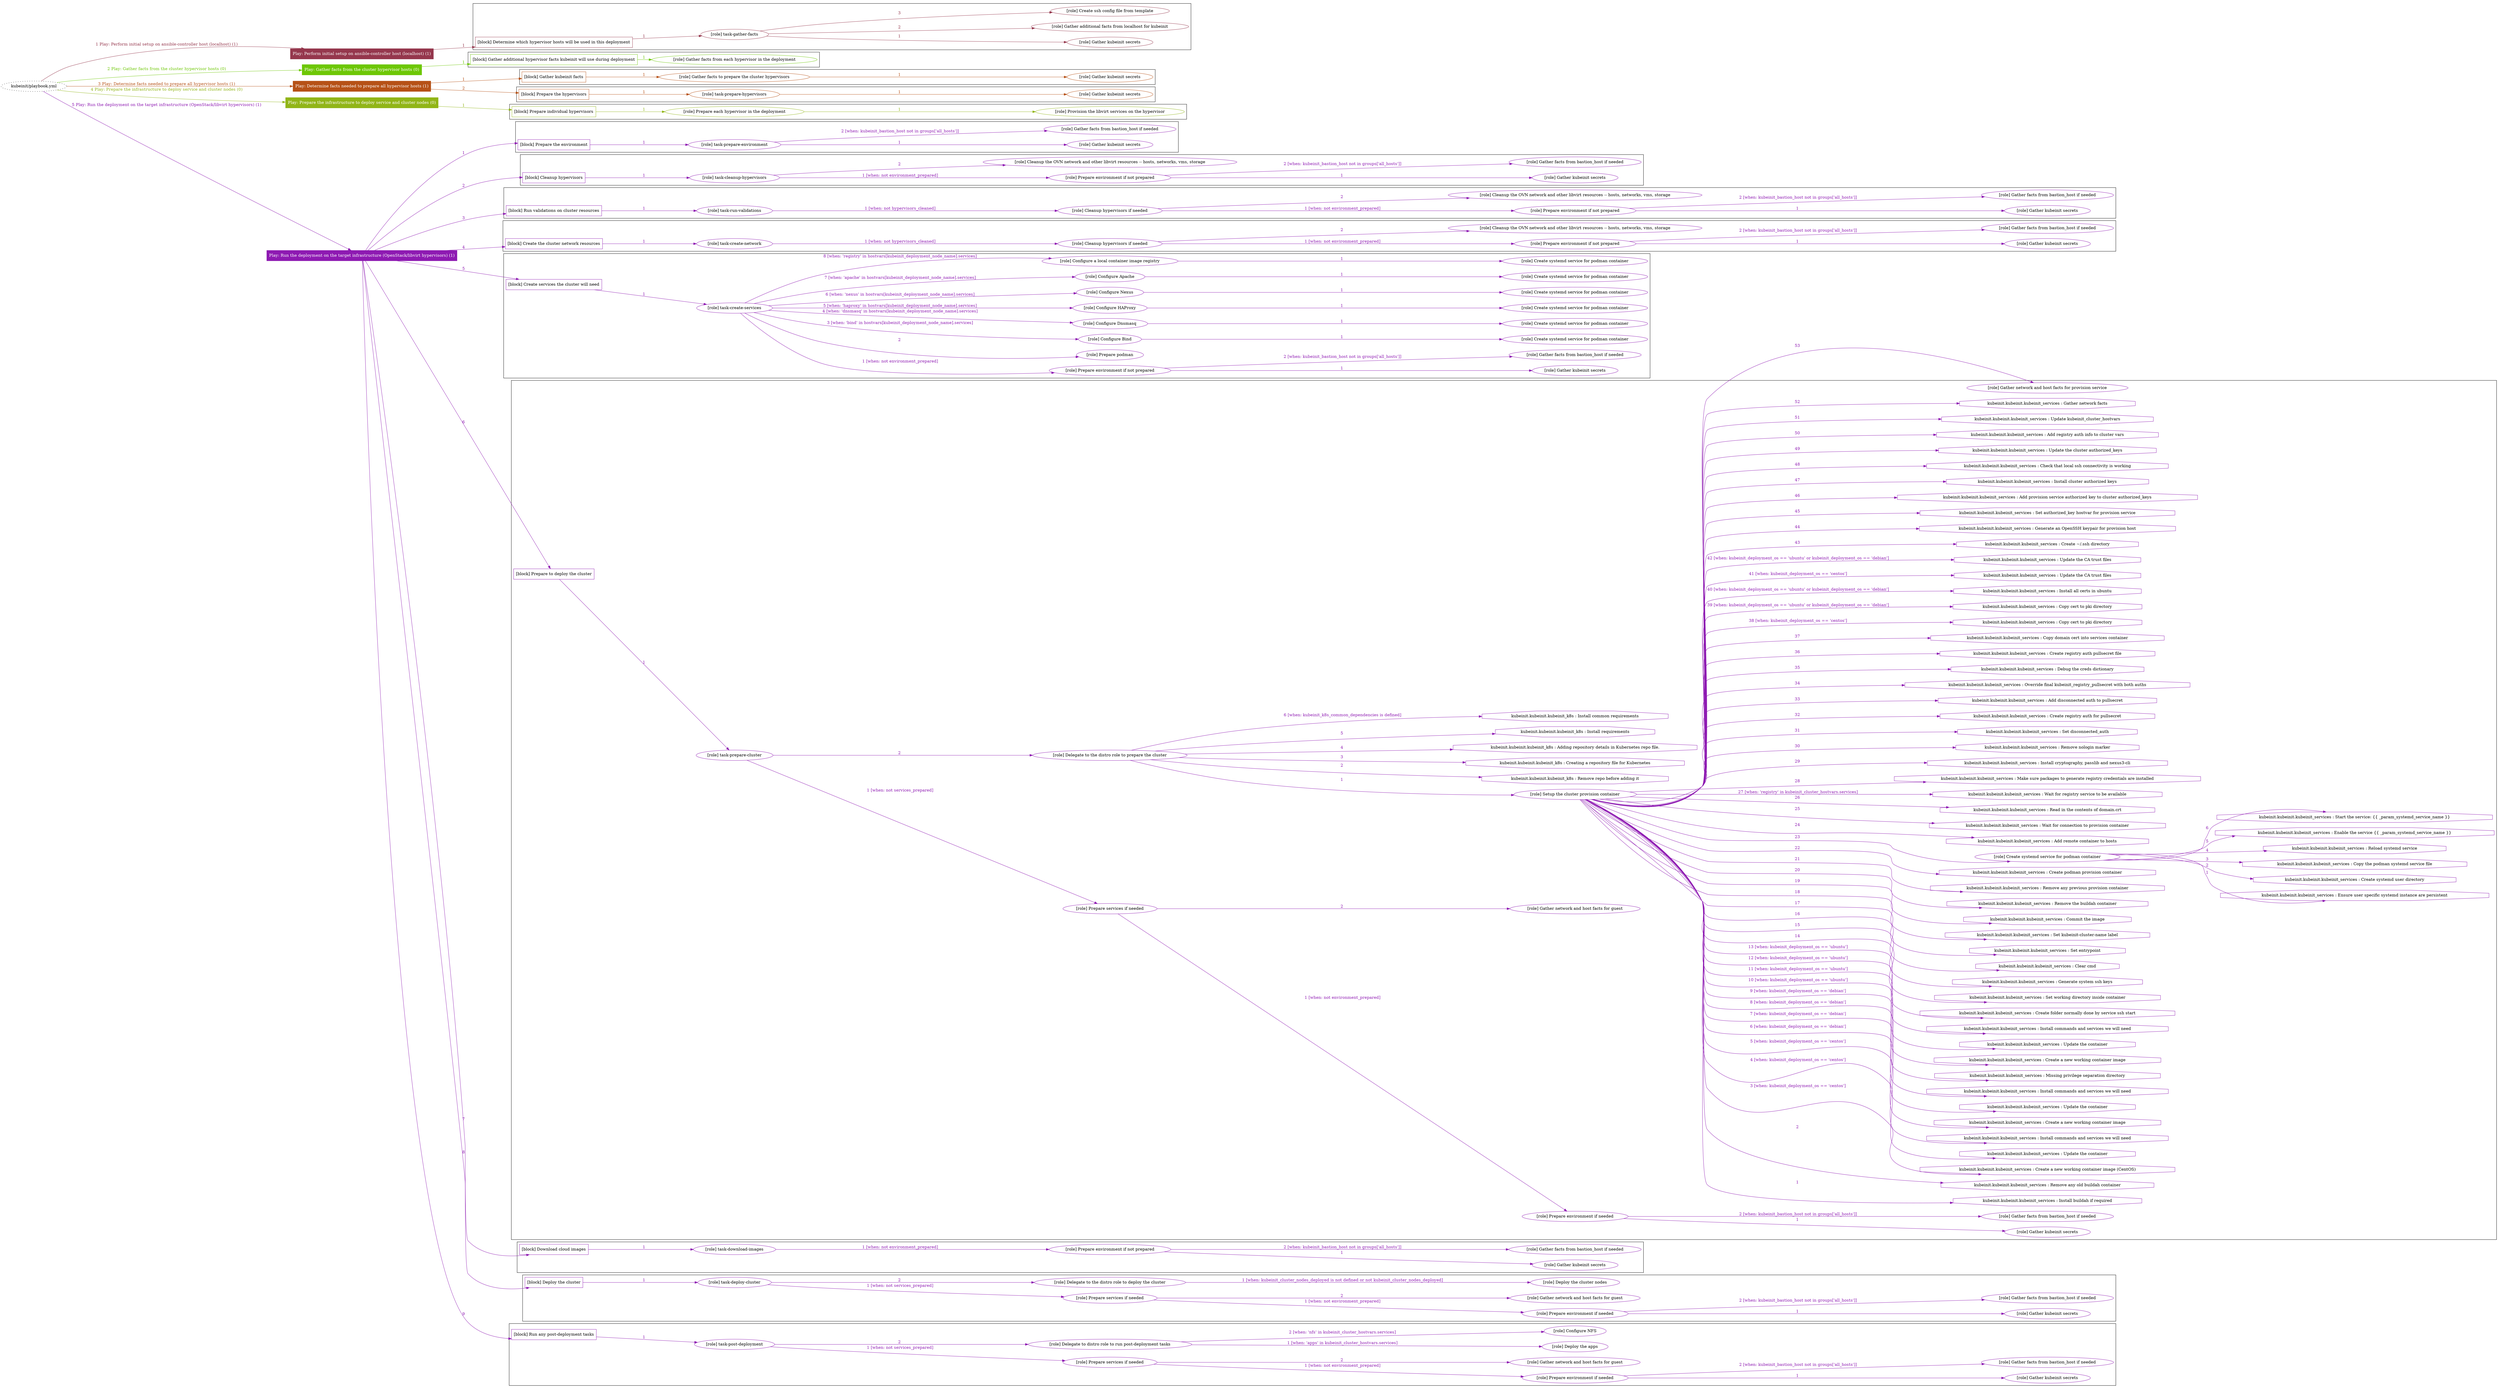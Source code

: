 digraph {
	graph [concentrate=true ordering=in rankdir=LR ratio=fill]
	edge [esep=5 sep=10]
	"kubeinit/playbook.yml" [URL="/home/runner/work/kubeinit/kubeinit/kubeinit/playbook.yml" id=playbook_7e877dba style=dotted]
	"kubeinit/playbook.yml" -> play_b6a001e1 [label="1 Play: Perform initial setup on ansible-controller host (localhost) (1)" color="#95374d" fontcolor="#95374d" id=edge_play_b6a001e1 labeltooltip="1 Play: Perform initial setup on ansible-controller host (localhost) (1)" tooltip="1 Play: Perform initial setup on ansible-controller host (localhost) (1)"]
	subgraph "Play: Perform initial setup on ansible-controller host (localhost) (1)" {
		play_b6a001e1 [label="Play: Perform initial setup on ansible-controller host (localhost) (1)" URL="/home/runner/work/kubeinit/kubeinit/kubeinit/playbook.yml" color="#95374d" fontcolor="#ffffff" id=play_b6a001e1 shape=box style=filled tooltip=localhost]
		play_b6a001e1 -> block_fb780b29 [label=1 color="#95374d" fontcolor="#95374d" id=edge_block_fb780b29 labeltooltip=1 tooltip=1]
		subgraph cluster_block_fb780b29 {
			block_fb780b29 [label="[block] Determine which hypervisor hosts will be used in this deployment" URL="/home/runner/work/kubeinit/kubeinit/kubeinit/playbook.yml" color="#95374d" id=block_fb780b29 labeltooltip="Determine which hypervisor hosts will be used in this deployment" shape=box tooltip="Determine which hypervisor hosts will be used in this deployment"]
			block_fb780b29 -> role_401a09be [label="1 " color="#95374d" fontcolor="#95374d" id=edge_role_401a09be labeltooltip="1 " tooltip="1 "]
			subgraph "task-gather-facts" {
				role_401a09be [label="[role] task-gather-facts" URL="/home/runner/work/kubeinit/kubeinit/kubeinit/playbook.yml" color="#95374d" id=role_401a09be tooltip="task-gather-facts"]
				role_401a09be -> role_d9ed3d38 [label="1 " color="#95374d" fontcolor="#95374d" id=edge_role_d9ed3d38 labeltooltip="1 " tooltip="1 "]
				subgraph "Gather kubeinit secrets" {
					role_d9ed3d38 [label="[role] Gather kubeinit secrets" URL="/home/runner/.ansible/collections/ansible_collections/kubeinit/kubeinit/roles/kubeinit_prepare/tasks/build_hypervisors_group.yml" color="#95374d" id=role_d9ed3d38 tooltip="Gather kubeinit secrets"]
				}
				role_401a09be -> role_1db7b9b4 [label="2 " color="#95374d" fontcolor="#95374d" id=edge_role_1db7b9b4 labeltooltip="2 " tooltip="2 "]
				subgraph "Gather additional facts from localhost for kubeinit" {
					role_1db7b9b4 [label="[role] Gather additional facts from localhost for kubeinit" URL="/home/runner/.ansible/collections/ansible_collections/kubeinit/kubeinit/roles/kubeinit_prepare/tasks/build_hypervisors_group.yml" color="#95374d" id=role_1db7b9b4 tooltip="Gather additional facts from localhost for kubeinit"]
				}
				role_401a09be -> role_ebf0ccdf [label="3 " color="#95374d" fontcolor="#95374d" id=edge_role_ebf0ccdf labeltooltip="3 " tooltip="3 "]
				subgraph "Create ssh config file from template" {
					role_ebf0ccdf [label="[role] Create ssh config file from template" URL="/home/runner/.ansible/collections/ansible_collections/kubeinit/kubeinit/roles/kubeinit_prepare/tasks/build_hypervisors_group.yml" color="#95374d" id=role_ebf0ccdf tooltip="Create ssh config file from template"]
				}
			}
		}
	}
	"kubeinit/playbook.yml" -> play_74a13037 [label="2 Play: Gather facts from the cluster hypervisor hosts (0)" color="#6dc705" fontcolor="#6dc705" id=edge_play_74a13037 labeltooltip="2 Play: Gather facts from the cluster hypervisor hosts (0)" tooltip="2 Play: Gather facts from the cluster hypervisor hosts (0)"]
	subgraph "Play: Gather facts from the cluster hypervisor hosts (0)" {
		play_74a13037 [label="Play: Gather facts from the cluster hypervisor hosts (0)" URL="/home/runner/work/kubeinit/kubeinit/kubeinit/playbook.yml" color="#6dc705" fontcolor="#ffffff" id=play_74a13037 shape=box style=filled tooltip="Play: Gather facts from the cluster hypervisor hosts (0)"]
		play_74a13037 -> block_80e17b8e [label=1 color="#6dc705" fontcolor="#6dc705" id=edge_block_80e17b8e labeltooltip=1 tooltip=1]
		subgraph cluster_block_80e17b8e {
			block_80e17b8e [label="[block] Gather additional hypervisor facts kubeinit will use during deployment" URL="/home/runner/work/kubeinit/kubeinit/kubeinit/playbook.yml" color="#6dc705" id=block_80e17b8e labeltooltip="Gather additional hypervisor facts kubeinit will use during deployment" shape=box tooltip="Gather additional hypervisor facts kubeinit will use during deployment"]
			block_80e17b8e -> role_fb4b5ead [label="1 " color="#6dc705" fontcolor="#6dc705" id=edge_role_fb4b5ead labeltooltip="1 " tooltip="1 "]
			subgraph "Gather facts from each hypervisor in the deployment" {
				role_fb4b5ead [label="[role] Gather facts from each hypervisor in the deployment" URL="/home/runner/work/kubeinit/kubeinit/kubeinit/playbook.yml" color="#6dc705" id=role_fb4b5ead tooltip="Gather facts from each hypervisor in the deployment"]
			}
		}
	}
	"kubeinit/playbook.yml" -> play_ae59c176 [label="3 Play: Determine facts needed to prepare all hypervisor hosts (1)" color="#b65116" fontcolor="#b65116" id=edge_play_ae59c176 labeltooltip="3 Play: Determine facts needed to prepare all hypervisor hosts (1)" tooltip="3 Play: Determine facts needed to prepare all hypervisor hosts (1)"]
	subgraph "Play: Determine facts needed to prepare all hypervisor hosts (1)" {
		play_ae59c176 [label="Play: Determine facts needed to prepare all hypervisor hosts (1)" URL="/home/runner/work/kubeinit/kubeinit/kubeinit/playbook.yml" color="#b65116" fontcolor="#ffffff" id=play_ae59c176 shape=box style=filled tooltip=localhost]
		play_ae59c176 -> block_4261ca73 [label=1 color="#b65116" fontcolor="#b65116" id=edge_block_4261ca73 labeltooltip=1 tooltip=1]
		subgraph cluster_block_4261ca73 {
			block_4261ca73 [label="[block] Gather kubeinit facts" URL="/home/runner/work/kubeinit/kubeinit/kubeinit/playbook.yml" color="#b65116" id=block_4261ca73 labeltooltip="Gather kubeinit facts" shape=box tooltip="Gather kubeinit facts"]
			block_4261ca73 -> role_e424969f [label="1 " color="#b65116" fontcolor="#b65116" id=edge_role_e424969f labeltooltip="1 " tooltip="1 "]
			subgraph "Gather facts to prepare the cluster hypervisors" {
				role_e424969f [label="[role] Gather facts to prepare the cluster hypervisors" URL="/home/runner/work/kubeinit/kubeinit/kubeinit/playbook.yml" color="#b65116" id=role_e424969f tooltip="Gather facts to prepare the cluster hypervisors"]
				role_e424969f -> role_70cb4cbd [label="1 " color="#b65116" fontcolor="#b65116" id=edge_role_70cb4cbd labeltooltip="1 " tooltip="1 "]
				subgraph "Gather kubeinit secrets" {
					role_70cb4cbd [label="[role] Gather kubeinit secrets" URL="/home/runner/.ansible/collections/ansible_collections/kubeinit/kubeinit/roles/kubeinit_prepare/tasks/gather_kubeinit_facts.yml" color="#b65116" id=role_70cb4cbd tooltip="Gather kubeinit secrets"]
				}
			}
		}
		play_ae59c176 -> block_6e9a9ca9 [label=2 color="#b65116" fontcolor="#b65116" id=edge_block_6e9a9ca9 labeltooltip=2 tooltip=2]
		subgraph cluster_block_6e9a9ca9 {
			block_6e9a9ca9 [label="[block] Prepare the hypervisors" URL="/home/runner/work/kubeinit/kubeinit/kubeinit/playbook.yml" color="#b65116" id=block_6e9a9ca9 labeltooltip="Prepare the hypervisors" shape=box tooltip="Prepare the hypervisors"]
			block_6e9a9ca9 -> role_f6ee6f38 [label="1 " color="#b65116" fontcolor="#b65116" id=edge_role_f6ee6f38 labeltooltip="1 " tooltip="1 "]
			subgraph "task-prepare-hypervisors" {
				role_f6ee6f38 [label="[role] task-prepare-hypervisors" URL="/home/runner/work/kubeinit/kubeinit/kubeinit/playbook.yml" color="#b65116" id=role_f6ee6f38 tooltip="task-prepare-hypervisors"]
				role_f6ee6f38 -> role_e6d1f0bb [label="1 " color="#b65116" fontcolor="#b65116" id=edge_role_e6d1f0bb labeltooltip="1 " tooltip="1 "]
				subgraph "Gather kubeinit secrets" {
					role_e6d1f0bb [label="[role] Gather kubeinit secrets" URL="/home/runner/.ansible/collections/ansible_collections/kubeinit/kubeinit/roles/kubeinit_prepare/tasks/gather_kubeinit_facts.yml" color="#b65116" id=role_e6d1f0bb tooltip="Gather kubeinit secrets"]
				}
			}
		}
	}
	"kubeinit/playbook.yml" -> play_9aab0b61 [label="4 Play: Prepare the infrastructure to deploy service and cluster nodes (0)" color="#91b517" fontcolor="#91b517" id=edge_play_9aab0b61 labeltooltip="4 Play: Prepare the infrastructure to deploy service and cluster nodes (0)" tooltip="4 Play: Prepare the infrastructure to deploy service and cluster nodes (0)"]
	subgraph "Play: Prepare the infrastructure to deploy service and cluster nodes (0)" {
		play_9aab0b61 [label="Play: Prepare the infrastructure to deploy service and cluster nodes (0)" URL="/home/runner/work/kubeinit/kubeinit/kubeinit/playbook.yml" color="#91b517" fontcolor="#ffffff" id=play_9aab0b61 shape=box style=filled tooltip="Play: Prepare the infrastructure to deploy service and cluster nodes (0)"]
		play_9aab0b61 -> block_c0b15cd3 [label=1 color="#91b517" fontcolor="#91b517" id=edge_block_c0b15cd3 labeltooltip=1 tooltip=1]
		subgraph cluster_block_c0b15cd3 {
			block_c0b15cd3 [label="[block] Prepare individual hypervisors" URL="/home/runner/work/kubeinit/kubeinit/kubeinit/playbook.yml" color="#91b517" id=block_c0b15cd3 labeltooltip="Prepare individual hypervisors" shape=box tooltip="Prepare individual hypervisors"]
			block_c0b15cd3 -> role_e63a0099 [label="1 " color="#91b517" fontcolor="#91b517" id=edge_role_e63a0099 labeltooltip="1 " tooltip="1 "]
			subgraph "Prepare each hypervisor in the deployment" {
				role_e63a0099 [label="[role] Prepare each hypervisor in the deployment" URL="/home/runner/work/kubeinit/kubeinit/kubeinit/playbook.yml" color="#91b517" id=role_e63a0099 tooltip="Prepare each hypervisor in the deployment"]
				role_e63a0099 -> role_2d1dff45 [label="1 " color="#91b517" fontcolor="#91b517" id=edge_role_2d1dff45 labeltooltip="1 " tooltip="1 "]
				subgraph "Provision the libvirt services on the hypervisor" {
					role_2d1dff45 [label="[role] Provision the libvirt services on the hypervisor" URL="/home/runner/.ansible/collections/ansible_collections/kubeinit/kubeinit/roles/kubeinit_prepare/tasks/prepare_hypervisor.yml" color="#91b517" id=role_2d1dff45 tooltip="Provision the libvirt services on the hypervisor"]
				}
			}
		}
	}
	"kubeinit/playbook.yml" -> play_6f3efbc3 [label="5 Play: Run the deployment on the target infrastructure (OpenStack/libvirt hypervisors) (1)" color="#8e1ab2" fontcolor="#8e1ab2" id=edge_play_6f3efbc3 labeltooltip="5 Play: Run the deployment on the target infrastructure (OpenStack/libvirt hypervisors) (1)" tooltip="5 Play: Run the deployment on the target infrastructure (OpenStack/libvirt hypervisors) (1)"]
	subgraph "Play: Run the deployment on the target infrastructure (OpenStack/libvirt hypervisors) (1)" {
		play_6f3efbc3 [label="Play: Run the deployment on the target infrastructure (OpenStack/libvirt hypervisors) (1)" URL="/home/runner/work/kubeinit/kubeinit/kubeinit/playbook.yml" color="#8e1ab2" fontcolor="#ffffff" id=play_6f3efbc3 shape=box style=filled tooltip=localhost]
		play_6f3efbc3 -> block_19996b01 [label=1 color="#8e1ab2" fontcolor="#8e1ab2" id=edge_block_19996b01 labeltooltip=1 tooltip=1]
		subgraph cluster_block_19996b01 {
			block_19996b01 [label="[block] Prepare the environment" URL="/home/runner/work/kubeinit/kubeinit/kubeinit/playbook.yml" color="#8e1ab2" id=block_19996b01 labeltooltip="Prepare the environment" shape=box tooltip="Prepare the environment"]
			block_19996b01 -> role_230c30aa [label="1 " color="#8e1ab2" fontcolor="#8e1ab2" id=edge_role_230c30aa labeltooltip="1 " tooltip="1 "]
			subgraph "task-prepare-environment" {
				role_230c30aa [label="[role] task-prepare-environment" URL="/home/runner/work/kubeinit/kubeinit/kubeinit/playbook.yml" color="#8e1ab2" id=role_230c30aa tooltip="task-prepare-environment"]
				role_230c30aa -> role_20e55bdb [label="1 " color="#8e1ab2" fontcolor="#8e1ab2" id=edge_role_20e55bdb labeltooltip="1 " tooltip="1 "]
				subgraph "Gather kubeinit secrets" {
					role_20e55bdb [label="[role] Gather kubeinit secrets" URL="/home/runner/.ansible/collections/ansible_collections/kubeinit/kubeinit/roles/kubeinit_prepare/tasks/gather_kubeinit_facts.yml" color="#8e1ab2" id=role_20e55bdb tooltip="Gather kubeinit secrets"]
				}
				role_230c30aa -> role_cc8f3f02 [label="2 [when: kubeinit_bastion_host not in groups['all_hosts']]" color="#8e1ab2" fontcolor="#8e1ab2" id=edge_role_cc8f3f02 labeltooltip="2 [when: kubeinit_bastion_host not in groups['all_hosts']]" tooltip="2 [when: kubeinit_bastion_host not in groups['all_hosts']]"]
				subgraph "Gather facts from bastion_host if needed" {
					role_cc8f3f02 [label="[role] Gather facts from bastion_host if needed" URL="/home/runner/.ansible/collections/ansible_collections/kubeinit/kubeinit/roles/kubeinit_prepare/tasks/main.yml" color="#8e1ab2" id=role_cc8f3f02 tooltip="Gather facts from bastion_host if needed"]
				}
			}
		}
		play_6f3efbc3 -> block_5f951613 [label=2 color="#8e1ab2" fontcolor="#8e1ab2" id=edge_block_5f951613 labeltooltip=2 tooltip=2]
		subgraph cluster_block_5f951613 {
			block_5f951613 [label="[block] Cleanup hypervisors" URL="/home/runner/work/kubeinit/kubeinit/kubeinit/playbook.yml" color="#8e1ab2" id=block_5f951613 labeltooltip="Cleanup hypervisors" shape=box tooltip="Cleanup hypervisors"]
			block_5f951613 -> role_5019ee70 [label="1 " color="#8e1ab2" fontcolor="#8e1ab2" id=edge_role_5019ee70 labeltooltip="1 " tooltip="1 "]
			subgraph "task-cleanup-hypervisors" {
				role_5019ee70 [label="[role] task-cleanup-hypervisors" URL="/home/runner/work/kubeinit/kubeinit/kubeinit/playbook.yml" color="#8e1ab2" id=role_5019ee70 tooltip="task-cleanup-hypervisors"]
				role_5019ee70 -> role_7b0d8502 [label="1 [when: not environment_prepared]" color="#8e1ab2" fontcolor="#8e1ab2" id=edge_role_7b0d8502 labeltooltip="1 [when: not environment_prepared]" tooltip="1 [when: not environment_prepared]"]
				subgraph "Prepare environment if not prepared" {
					role_7b0d8502 [label="[role] Prepare environment if not prepared" URL="/home/runner/.ansible/collections/ansible_collections/kubeinit/kubeinit/roles/kubeinit_libvirt/tasks/cleanup_hypervisors.yml" color="#8e1ab2" id=role_7b0d8502 tooltip="Prepare environment if not prepared"]
					role_7b0d8502 -> role_05077bf5 [label="1 " color="#8e1ab2" fontcolor="#8e1ab2" id=edge_role_05077bf5 labeltooltip="1 " tooltip="1 "]
					subgraph "Gather kubeinit secrets" {
						role_05077bf5 [label="[role] Gather kubeinit secrets" URL="/home/runner/.ansible/collections/ansible_collections/kubeinit/kubeinit/roles/kubeinit_prepare/tasks/gather_kubeinit_facts.yml" color="#8e1ab2" id=role_05077bf5 tooltip="Gather kubeinit secrets"]
					}
					role_7b0d8502 -> role_054fc5cf [label="2 [when: kubeinit_bastion_host not in groups['all_hosts']]" color="#8e1ab2" fontcolor="#8e1ab2" id=edge_role_054fc5cf labeltooltip="2 [when: kubeinit_bastion_host not in groups['all_hosts']]" tooltip="2 [when: kubeinit_bastion_host not in groups['all_hosts']]"]
					subgraph "Gather facts from bastion_host if needed" {
						role_054fc5cf [label="[role] Gather facts from bastion_host if needed" URL="/home/runner/.ansible/collections/ansible_collections/kubeinit/kubeinit/roles/kubeinit_prepare/tasks/main.yml" color="#8e1ab2" id=role_054fc5cf tooltip="Gather facts from bastion_host if needed"]
					}
				}
				role_5019ee70 -> role_fe9c52c1 [label="2 " color="#8e1ab2" fontcolor="#8e1ab2" id=edge_role_fe9c52c1 labeltooltip="2 " tooltip="2 "]
				subgraph "Cleanup the OVN network and other libvirt resources -- hosts, networks, vms, storage" {
					role_fe9c52c1 [label="[role] Cleanup the OVN network and other libvirt resources -- hosts, networks, vms, storage" URL="/home/runner/.ansible/collections/ansible_collections/kubeinit/kubeinit/roles/kubeinit_libvirt/tasks/cleanup_hypervisors.yml" color="#8e1ab2" id=role_fe9c52c1 tooltip="Cleanup the OVN network and other libvirt resources -- hosts, networks, vms, storage"]
				}
			}
		}
		play_6f3efbc3 -> block_af424c33 [label=3 color="#8e1ab2" fontcolor="#8e1ab2" id=edge_block_af424c33 labeltooltip=3 tooltip=3]
		subgraph cluster_block_af424c33 {
			block_af424c33 [label="[block] Run validations on cluster resources" URL="/home/runner/work/kubeinit/kubeinit/kubeinit/playbook.yml" color="#8e1ab2" id=block_af424c33 labeltooltip="Run validations on cluster resources" shape=box tooltip="Run validations on cluster resources"]
			block_af424c33 -> role_486d4aba [label="1 " color="#8e1ab2" fontcolor="#8e1ab2" id=edge_role_486d4aba labeltooltip="1 " tooltip="1 "]
			subgraph "task-run-validations" {
				role_486d4aba [label="[role] task-run-validations" URL="/home/runner/work/kubeinit/kubeinit/kubeinit/playbook.yml" color="#8e1ab2" id=role_486d4aba tooltip="task-run-validations"]
				role_486d4aba -> role_ab0ce27c [label="1 [when: not hypervisors_cleaned]" color="#8e1ab2" fontcolor="#8e1ab2" id=edge_role_ab0ce27c labeltooltip="1 [when: not hypervisors_cleaned]" tooltip="1 [when: not hypervisors_cleaned]"]
				subgraph "Cleanup hypervisors if needed" {
					role_ab0ce27c [label="[role] Cleanup hypervisors if needed" URL="/home/runner/.ansible/collections/ansible_collections/kubeinit/kubeinit/roles/kubeinit_validations/tasks/main.yml" color="#8e1ab2" id=role_ab0ce27c tooltip="Cleanup hypervisors if needed"]
					role_ab0ce27c -> role_e6a2ab22 [label="1 [when: not environment_prepared]" color="#8e1ab2" fontcolor="#8e1ab2" id=edge_role_e6a2ab22 labeltooltip="1 [when: not environment_prepared]" tooltip="1 [when: not environment_prepared]"]
					subgraph "Prepare environment if not prepared" {
						role_e6a2ab22 [label="[role] Prepare environment if not prepared" URL="/home/runner/.ansible/collections/ansible_collections/kubeinit/kubeinit/roles/kubeinit_libvirt/tasks/cleanup_hypervisors.yml" color="#8e1ab2" id=role_e6a2ab22 tooltip="Prepare environment if not prepared"]
						role_e6a2ab22 -> role_d099aabc [label="1 " color="#8e1ab2" fontcolor="#8e1ab2" id=edge_role_d099aabc labeltooltip="1 " tooltip="1 "]
						subgraph "Gather kubeinit secrets" {
							role_d099aabc [label="[role] Gather kubeinit secrets" URL="/home/runner/.ansible/collections/ansible_collections/kubeinit/kubeinit/roles/kubeinit_prepare/tasks/gather_kubeinit_facts.yml" color="#8e1ab2" id=role_d099aabc tooltip="Gather kubeinit secrets"]
						}
						role_e6a2ab22 -> role_0b69fcd7 [label="2 [when: kubeinit_bastion_host not in groups['all_hosts']]" color="#8e1ab2" fontcolor="#8e1ab2" id=edge_role_0b69fcd7 labeltooltip="2 [when: kubeinit_bastion_host not in groups['all_hosts']]" tooltip="2 [when: kubeinit_bastion_host not in groups['all_hosts']]"]
						subgraph "Gather facts from bastion_host if needed" {
							role_0b69fcd7 [label="[role] Gather facts from bastion_host if needed" URL="/home/runner/.ansible/collections/ansible_collections/kubeinit/kubeinit/roles/kubeinit_prepare/tasks/main.yml" color="#8e1ab2" id=role_0b69fcd7 tooltip="Gather facts from bastion_host if needed"]
						}
					}
					role_ab0ce27c -> role_fd714969 [label="2 " color="#8e1ab2" fontcolor="#8e1ab2" id=edge_role_fd714969 labeltooltip="2 " tooltip="2 "]
					subgraph "Cleanup the OVN network and other libvirt resources -- hosts, networks, vms, storage" {
						role_fd714969 [label="[role] Cleanup the OVN network and other libvirt resources -- hosts, networks, vms, storage" URL="/home/runner/.ansible/collections/ansible_collections/kubeinit/kubeinit/roles/kubeinit_libvirt/tasks/cleanup_hypervisors.yml" color="#8e1ab2" id=role_fd714969 tooltip="Cleanup the OVN network and other libvirt resources -- hosts, networks, vms, storage"]
					}
				}
			}
		}
		play_6f3efbc3 -> block_a37d308c [label=4 color="#8e1ab2" fontcolor="#8e1ab2" id=edge_block_a37d308c labeltooltip=4 tooltip=4]
		subgraph cluster_block_a37d308c {
			block_a37d308c [label="[block] Create the cluster network resources" URL="/home/runner/work/kubeinit/kubeinit/kubeinit/playbook.yml" color="#8e1ab2" id=block_a37d308c labeltooltip="Create the cluster network resources" shape=box tooltip="Create the cluster network resources"]
			block_a37d308c -> role_60b8284d [label="1 " color="#8e1ab2" fontcolor="#8e1ab2" id=edge_role_60b8284d labeltooltip="1 " tooltip="1 "]
			subgraph "task-create-network" {
				role_60b8284d [label="[role] task-create-network" URL="/home/runner/work/kubeinit/kubeinit/kubeinit/playbook.yml" color="#8e1ab2" id=role_60b8284d tooltip="task-create-network"]
				role_60b8284d -> role_0bed7770 [label="1 [when: not hypervisors_cleaned]" color="#8e1ab2" fontcolor="#8e1ab2" id=edge_role_0bed7770 labeltooltip="1 [when: not hypervisors_cleaned]" tooltip="1 [when: not hypervisors_cleaned]"]
				subgraph "Cleanup hypervisors if needed" {
					role_0bed7770 [label="[role] Cleanup hypervisors if needed" URL="/home/runner/.ansible/collections/ansible_collections/kubeinit/kubeinit/roles/kubeinit_libvirt/tasks/create_network.yml" color="#8e1ab2" id=role_0bed7770 tooltip="Cleanup hypervisors if needed"]
					role_0bed7770 -> role_8207c259 [label="1 [when: not environment_prepared]" color="#8e1ab2" fontcolor="#8e1ab2" id=edge_role_8207c259 labeltooltip="1 [when: not environment_prepared]" tooltip="1 [when: not environment_prepared]"]
					subgraph "Prepare environment if not prepared" {
						role_8207c259 [label="[role] Prepare environment if not prepared" URL="/home/runner/.ansible/collections/ansible_collections/kubeinit/kubeinit/roles/kubeinit_libvirt/tasks/cleanup_hypervisors.yml" color="#8e1ab2" id=role_8207c259 tooltip="Prepare environment if not prepared"]
						role_8207c259 -> role_3d5d10e9 [label="1 " color="#8e1ab2" fontcolor="#8e1ab2" id=edge_role_3d5d10e9 labeltooltip="1 " tooltip="1 "]
						subgraph "Gather kubeinit secrets" {
							role_3d5d10e9 [label="[role] Gather kubeinit secrets" URL="/home/runner/.ansible/collections/ansible_collections/kubeinit/kubeinit/roles/kubeinit_prepare/tasks/gather_kubeinit_facts.yml" color="#8e1ab2" id=role_3d5d10e9 tooltip="Gather kubeinit secrets"]
						}
						role_8207c259 -> role_b2611c56 [label="2 [when: kubeinit_bastion_host not in groups['all_hosts']]" color="#8e1ab2" fontcolor="#8e1ab2" id=edge_role_b2611c56 labeltooltip="2 [when: kubeinit_bastion_host not in groups['all_hosts']]" tooltip="2 [when: kubeinit_bastion_host not in groups['all_hosts']]"]
						subgraph "Gather facts from bastion_host if needed" {
							role_b2611c56 [label="[role] Gather facts from bastion_host if needed" URL="/home/runner/.ansible/collections/ansible_collections/kubeinit/kubeinit/roles/kubeinit_prepare/tasks/main.yml" color="#8e1ab2" id=role_b2611c56 tooltip="Gather facts from bastion_host if needed"]
						}
					}
					role_0bed7770 -> role_49ed551d [label="2 " color="#8e1ab2" fontcolor="#8e1ab2" id=edge_role_49ed551d labeltooltip="2 " tooltip="2 "]
					subgraph "Cleanup the OVN network and other libvirt resources -- hosts, networks, vms, storage" {
						role_49ed551d [label="[role] Cleanup the OVN network and other libvirt resources -- hosts, networks, vms, storage" URL="/home/runner/.ansible/collections/ansible_collections/kubeinit/kubeinit/roles/kubeinit_libvirt/tasks/cleanup_hypervisors.yml" color="#8e1ab2" id=role_49ed551d tooltip="Cleanup the OVN network and other libvirt resources -- hosts, networks, vms, storage"]
					}
				}
			}
		}
		play_6f3efbc3 -> block_5f8ee69a [label=5 color="#8e1ab2" fontcolor="#8e1ab2" id=edge_block_5f8ee69a labeltooltip=5 tooltip=5]
		subgraph cluster_block_5f8ee69a {
			block_5f8ee69a [label="[block] Create services the cluster will need" URL="/home/runner/work/kubeinit/kubeinit/kubeinit/playbook.yml" color="#8e1ab2" id=block_5f8ee69a labeltooltip="Create services the cluster will need" shape=box tooltip="Create services the cluster will need"]
			block_5f8ee69a -> role_9d4cf22c [label="1 " color="#8e1ab2" fontcolor="#8e1ab2" id=edge_role_9d4cf22c labeltooltip="1 " tooltip="1 "]
			subgraph "task-create-services" {
				role_9d4cf22c [label="[role] task-create-services" URL="/home/runner/work/kubeinit/kubeinit/kubeinit/playbook.yml" color="#8e1ab2" id=role_9d4cf22c tooltip="task-create-services"]
				role_9d4cf22c -> role_c1964252 [label="1 [when: not environment_prepared]" color="#8e1ab2" fontcolor="#8e1ab2" id=edge_role_c1964252 labeltooltip="1 [when: not environment_prepared]" tooltip="1 [when: not environment_prepared]"]
				subgraph "Prepare environment if not prepared" {
					role_c1964252 [label="[role] Prepare environment if not prepared" URL="/home/runner/.ansible/collections/ansible_collections/kubeinit/kubeinit/roles/kubeinit_services/tasks/main.yml" color="#8e1ab2" id=role_c1964252 tooltip="Prepare environment if not prepared"]
					role_c1964252 -> role_7edd1a97 [label="1 " color="#8e1ab2" fontcolor="#8e1ab2" id=edge_role_7edd1a97 labeltooltip="1 " tooltip="1 "]
					subgraph "Gather kubeinit secrets" {
						role_7edd1a97 [label="[role] Gather kubeinit secrets" URL="/home/runner/.ansible/collections/ansible_collections/kubeinit/kubeinit/roles/kubeinit_prepare/tasks/gather_kubeinit_facts.yml" color="#8e1ab2" id=role_7edd1a97 tooltip="Gather kubeinit secrets"]
					}
					role_c1964252 -> role_e4c840e4 [label="2 [when: kubeinit_bastion_host not in groups['all_hosts']]" color="#8e1ab2" fontcolor="#8e1ab2" id=edge_role_e4c840e4 labeltooltip="2 [when: kubeinit_bastion_host not in groups['all_hosts']]" tooltip="2 [when: kubeinit_bastion_host not in groups['all_hosts']]"]
					subgraph "Gather facts from bastion_host if needed" {
						role_e4c840e4 [label="[role] Gather facts from bastion_host if needed" URL="/home/runner/.ansible/collections/ansible_collections/kubeinit/kubeinit/roles/kubeinit_prepare/tasks/main.yml" color="#8e1ab2" id=role_e4c840e4 tooltip="Gather facts from bastion_host if needed"]
					}
				}
				role_9d4cf22c -> role_08472b7e [label="2 " color="#8e1ab2" fontcolor="#8e1ab2" id=edge_role_08472b7e labeltooltip="2 " tooltip="2 "]
				subgraph "Prepare podman" {
					role_08472b7e [label="[role] Prepare podman" URL="/home/runner/.ansible/collections/ansible_collections/kubeinit/kubeinit/roles/kubeinit_services/tasks/00_create_service_pod.yml" color="#8e1ab2" id=role_08472b7e tooltip="Prepare podman"]
				}
				role_9d4cf22c -> role_aef348b7 [label="3 [when: 'bind' in hostvars[kubeinit_deployment_node_name].services]" color="#8e1ab2" fontcolor="#8e1ab2" id=edge_role_aef348b7 labeltooltip="3 [when: 'bind' in hostvars[kubeinit_deployment_node_name].services]" tooltip="3 [when: 'bind' in hostvars[kubeinit_deployment_node_name].services]"]
				subgraph "Configure Bind" {
					role_aef348b7 [label="[role] Configure Bind" URL="/home/runner/.ansible/collections/ansible_collections/kubeinit/kubeinit/roles/kubeinit_services/tasks/start_services_containers.yml" color="#8e1ab2" id=role_aef348b7 tooltip="Configure Bind"]
					role_aef348b7 -> role_f158163a [label="1 " color="#8e1ab2" fontcolor="#8e1ab2" id=edge_role_f158163a labeltooltip="1 " tooltip="1 "]
					subgraph "Create systemd service for podman container" {
						role_f158163a [label="[role] Create systemd service for podman container" URL="/home/runner/.ansible/collections/ansible_collections/kubeinit/kubeinit/roles/kubeinit_bind/tasks/main.yml" color="#8e1ab2" id=role_f158163a tooltip="Create systemd service for podman container"]
					}
				}
				role_9d4cf22c -> role_07313fb0 [label="4 [when: 'dnsmasq' in hostvars[kubeinit_deployment_node_name].services]" color="#8e1ab2" fontcolor="#8e1ab2" id=edge_role_07313fb0 labeltooltip="4 [when: 'dnsmasq' in hostvars[kubeinit_deployment_node_name].services]" tooltip="4 [when: 'dnsmasq' in hostvars[kubeinit_deployment_node_name].services]"]
				subgraph "Configure Dnsmasq" {
					role_07313fb0 [label="[role] Configure Dnsmasq" URL="/home/runner/.ansible/collections/ansible_collections/kubeinit/kubeinit/roles/kubeinit_services/tasks/start_services_containers.yml" color="#8e1ab2" id=role_07313fb0 tooltip="Configure Dnsmasq"]
					role_07313fb0 -> role_a33f0af8 [label="1 " color="#8e1ab2" fontcolor="#8e1ab2" id=edge_role_a33f0af8 labeltooltip="1 " tooltip="1 "]
					subgraph "Create systemd service for podman container" {
						role_a33f0af8 [label="[role] Create systemd service for podman container" URL="/home/runner/.ansible/collections/ansible_collections/kubeinit/kubeinit/roles/kubeinit_dnsmasq/tasks/main.yml" color="#8e1ab2" id=role_a33f0af8 tooltip="Create systemd service for podman container"]
					}
				}
				role_9d4cf22c -> role_e88619d2 [label="5 [when: 'haproxy' in hostvars[kubeinit_deployment_node_name].services]" color="#8e1ab2" fontcolor="#8e1ab2" id=edge_role_e88619d2 labeltooltip="5 [when: 'haproxy' in hostvars[kubeinit_deployment_node_name].services]" tooltip="5 [when: 'haproxy' in hostvars[kubeinit_deployment_node_name].services]"]
				subgraph "Configure HAProxy" {
					role_e88619d2 [label="[role] Configure HAProxy" URL="/home/runner/.ansible/collections/ansible_collections/kubeinit/kubeinit/roles/kubeinit_services/tasks/start_services_containers.yml" color="#8e1ab2" id=role_e88619d2 tooltip="Configure HAProxy"]
					role_e88619d2 -> role_4b4181fa [label="1 " color="#8e1ab2" fontcolor="#8e1ab2" id=edge_role_4b4181fa labeltooltip="1 " tooltip="1 "]
					subgraph "Create systemd service for podman container" {
						role_4b4181fa [label="[role] Create systemd service for podman container" URL="/home/runner/.ansible/collections/ansible_collections/kubeinit/kubeinit/roles/kubeinit_haproxy/tasks/main.yml" color="#8e1ab2" id=role_4b4181fa tooltip="Create systemd service for podman container"]
					}
				}
				role_9d4cf22c -> role_2f9c25d4 [label="6 [when: 'nexus' in hostvars[kubeinit_deployment_node_name].services]" color="#8e1ab2" fontcolor="#8e1ab2" id=edge_role_2f9c25d4 labeltooltip="6 [when: 'nexus' in hostvars[kubeinit_deployment_node_name].services]" tooltip="6 [when: 'nexus' in hostvars[kubeinit_deployment_node_name].services]"]
				subgraph "Configure Nexus" {
					role_2f9c25d4 [label="[role] Configure Nexus" URL="/home/runner/.ansible/collections/ansible_collections/kubeinit/kubeinit/roles/kubeinit_services/tasks/start_services_containers.yml" color="#8e1ab2" id=role_2f9c25d4 tooltip="Configure Nexus"]
					role_2f9c25d4 -> role_7f3a328d [label="1 " color="#8e1ab2" fontcolor="#8e1ab2" id=edge_role_7f3a328d labeltooltip="1 " tooltip="1 "]
					subgraph "Create systemd service for podman container" {
						role_7f3a328d [label="[role] Create systemd service for podman container" URL="/home/runner/.ansible/collections/ansible_collections/kubeinit/kubeinit/roles/kubeinit_nexus/tasks/main.yml" color="#8e1ab2" id=role_7f3a328d tooltip="Create systemd service for podman container"]
					}
				}
				role_9d4cf22c -> role_f9a91647 [label="7 [when: 'apache' in hostvars[kubeinit_deployment_node_name].services]" color="#8e1ab2" fontcolor="#8e1ab2" id=edge_role_f9a91647 labeltooltip="7 [when: 'apache' in hostvars[kubeinit_deployment_node_name].services]" tooltip="7 [when: 'apache' in hostvars[kubeinit_deployment_node_name].services]"]
				subgraph "Configure Apache" {
					role_f9a91647 [label="[role] Configure Apache" URL="/home/runner/.ansible/collections/ansible_collections/kubeinit/kubeinit/roles/kubeinit_services/tasks/start_services_containers.yml" color="#8e1ab2" id=role_f9a91647 tooltip="Configure Apache"]
					role_f9a91647 -> role_00443731 [label="1 " color="#8e1ab2" fontcolor="#8e1ab2" id=edge_role_00443731 labeltooltip="1 " tooltip="1 "]
					subgraph "Create systemd service for podman container" {
						role_00443731 [label="[role] Create systemd service for podman container" URL="/home/runner/.ansible/collections/ansible_collections/kubeinit/kubeinit/roles/kubeinit_apache/tasks/main.yml" color="#8e1ab2" id=role_00443731 tooltip="Create systemd service for podman container"]
					}
				}
				role_9d4cf22c -> role_119fa18a [label="8 [when: 'registry' in hostvars[kubeinit_deployment_node_name].services]" color="#8e1ab2" fontcolor="#8e1ab2" id=edge_role_119fa18a labeltooltip="8 [when: 'registry' in hostvars[kubeinit_deployment_node_name].services]" tooltip="8 [when: 'registry' in hostvars[kubeinit_deployment_node_name].services]"]
				subgraph "Configure a local container image registry" {
					role_119fa18a [label="[role] Configure a local container image registry" URL="/home/runner/.ansible/collections/ansible_collections/kubeinit/kubeinit/roles/kubeinit_services/tasks/start_services_containers.yml" color="#8e1ab2" id=role_119fa18a tooltip="Configure a local container image registry"]
					role_119fa18a -> role_03a8af40 [label="1 " color="#8e1ab2" fontcolor="#8e1ab2" id=edge_role_03a8af40 labeltooltip="1 " tooltip="1 "]
					subgraph "Create systemd service for podman container" {
						role_03a8af40 [label="[role] Create systemd service for podman container" URL="/home/runner/.ansible/collections/ansible_collections/kubeinit/kubeinit/roles/kubeinit_registry/tasks/main.yml" color="#8e1ab2" id=role_03a8af40 tooltip="Create systemd service for podman container"]
					}
				}
			}
		}
		play_6f3efbc3 -> block_91d1182a [label=6 color="#8e1ab2" fontcolor="#8e1ab2" id=edge_block_91d1182a labeltooltip=6 tooltip=6]
		subgraph cluster_block_91d1182a {
			block_91d1182a [label="[block] Prepare to deploy the cluster" URL="/home/runner/work/kubeinit/kubeinit/kubeinit/playbook.yml" color="#8e1ab2" id=block_91d1182a labeltooltip="Prepare to deploy the cluster" shape=box tooltip="Prepare to deploy the cluster"]
			block_91d1182a -> role_755ce68b [label="1 " color="#8e1ab2" fontcolor="#8e1ab2" id=edge_role_755ce68b labeltooltip="1 " tooltip="1 "]
			subgraph "task-prepare-cluster" {
				role_755ce68b [label="[role] task-prepare-cluster" URL="/home/runner/work/kubeinit/kubeinit/kubeinit/playbook.yml" color="#8e1ab2" id=role_755ce68b tooltip="task-prepare-cluster"]
				role_755ce68b -> role_5b04227c [label="1 [when: not services_prepared]" color="#8e1ab2" fontcolor="#8e1ab2" id=edge_role_5b04227c labeltooltip="1 [when: not services_prepared]" tooltip="1 [when: not services_prepared]"]
				subgraph "Prepare services if needed" {
					role_5b04227c [label="[role] Prepare services if needed" URL="/home/runner/.ansible/collections/ansible_collections/kubeinit/kubeinit/roles/kubeinit_prepare/tasks/prepare_cluster.yml" color="#8e1ab2" id=role_5b04227c tooltip="Prepare services if needed"]
					role_5b04227c -> role_1b9802d5 [label="1 [when: not environment_prepared]" color="#8e1ab2" fontcolor="#8e1ab2" id=edge_role_1b9802d5 labeltooltip="1 [when: not environment_prepared]" tooltip="1 [when: not environment_prepared]"]
					subgraph "Prepare environment if needed" {
						role_1b9802d5 [label="[role] Prepare environment if needed" URL="/home/runner/.ansible/collections/ansible_collections/kubeinit/kubeinit/roles/kubeinit_services/tasks/prepare_services.yml" color="#8e1ab2" id=role_1b9802d5 tooltip="Prepare environment if needed"]
						role_1b9802d5 -> role_da3b5a43 [label="1 " color="#8e1ab2" fontcolor="#8e1ab2" id=edge_role_da3b5a43 labeltooltip="1 " tooltip="1 "]
						subgraph "Gather kubeinit secrets" {
							role_da3b5a43 [label="[role] Gather kubeinit secrets" URL="/home/runner/.ansible/collections/ansible_collections/kubeinit/kubeinit/roles/kubeinit_prepare/tasks/gather_kubeinit_facts.yml" color="#8e1ab2" id=role_da3b5a43 tooltip="Gather kubeinit secrets"]
						}
						role_1b9802d5 -> role_ee458ea3 [label="2 [when: kubeinit_bastion_host not in groups['all_hosts']]" color="#8e1ab2" fontcolor="#8e1ab2" id=edge_role_ee458ea3 labeltooltip="2 [when: kubeinit_bastion_host not in groups['all_hosts']]" tooltip="2 [when: kubeinit_bastion_host not in groups['all_hosts']]"]
						subgraph "Gather facts from bastion_host if needed" {
							role_ee458ea3 [label="[role] Gather facts from bastion_host if needed" URL="/home/runner/.ansible/collections/ansible_collections/kubeinit/kubeinit/roles/kubeinit_prepare/tasks/main.yml" color="#8e1ab2" id=role_ee458ea3 tooltip="Gather facts from bastion_host if needed"]
						}
					}
					role_5b04227c -> role_b60ea0a2 [label="2 " color="#8e1ab2" fontcolor="#8e1ab2" id=edge_role_b60ea0a2 labeltooltip="2 " tooltip="2 "]
					subgraph "Gather network and host facts for guest" {
						role_b60ea0a2 [label="[role] Gather network and host facts for guest" URL="/home/runner/.ansible/collections/ansible_collections/kubeinit/kubeinit/roles/kubeinit_services/tasks/prepare_services.yml" color="#8e1ab2" id=role_b60ea0a2 tooltip="Gather network and host facts for guest"]
					}
				}
				role_755ce68b -> role_6cbeb800 [label="2 " color="#8e1ab2" fontcolor="#8e1ab2" id=edge_role_6cbeb800 labeltooltip="2 " tooltip="2 "]
				subgraph "Delegate to the distro role to prepare the cluster" {
					role_6cbeb800 [label="[role] Delegate to the distro role to prepare the cluster" URL="/home/runner/.ansible/collections/ansible_collections/kubeinit/kubeinit/roles/kubeinit_prepare/tasks/prepare_cluster.yml" color="#8e1ab2" id=role_6cbeb800 tooltip="Delegate to the distro role to prepare the cluster"]
					role_6cbeb800 -> role_dde6be82 [label="1 " color="#8e1ab2" fontcolor="#8e1ab2" id=edge_role_dde6be82 labeltooltip="1 " tooltip="1 "]
					subgraph "Setup the cluster provision container" {
						role_dde6be82 [label="[role] Setup the cluster provision container" URL="/home/runner/.ansible/collections/ansible_collections/kubeinit/kubeinit/roles/kubeinit_k8s/tasks/prepare_cluster.yml" color="#8e1ab2" id=role_dde6be82 tooltip="Setup the cluster provision container"]
						task_f2255bcd [label="kubeinit.kubeinit.kubeinit_services : Install buildah if required" URL="/home/runner/.ansible/collections/ansible_collections/kubeinit/kubeinit/roles/kubeinit_services/tasks/create_provision_container.yml" color="#8e1ab2" id=task_f2255bcd shape=octagon tooltip="kubeinit.kubeinit.kubeinit_services : Install buildah if required"]
						role_dde6be82 -> task_f2255bcd [label="1 " color="#8e1ab2" fontcolor="#8e1ab2" id=edge_task_f2255bcd labeltooltip="1 " tooltip="1 "]
						task_9f562f30 [label="kubeinit.kubeinit.kubeinit_services : Remove any old buildah container" URL="/home/runner/.ansible/collections/ansible_collections/kubeinit/kubeinit/roles/kubeinit_services/tasks/create_provision_container.yml" color="#8e1ab2" id=task_9f562f30 shape=octagon tooltip="kubeinit.kubeinit.kubeinit_services : Remove any old buildah container"]
						role_dde6be82 -> task_9f562f30 [label="2 " color="#8e1ab2" fontcolor="#8e1ab2" id=edge_task_9f562f30 labeltooltip="2 " tooltip="2 "]
						task_b6463861 [label="kubeinit.kubeinit.kubeinit_services : Create a new working container image (CentOS)" URL="/home/runner/.ansible/collections/ansible_collections/kubeinit/kubeinit/roles/kubeinit_services/tasks/create_provision_container.yml" color="#8e1ab2" id=task_b6463861 shape=octagon tooltip="kubeinit.kubeinit.kubeinit_services : Create a new working container image (CentOS)"]
						role_dde6be82 -> task_b6463861 [label="3 [when: kubeinit_deployment_os == 'centos']" color="#8e1ab2" fontcolor="#8e1ab2" id=edge_task_b6463861 labeltooltip="3 [when: kubeinit_deployment_os == 'centos']" tooltip="3 [when: kubeinit_deployment_os == 'centos']"]
						task_ed33433c [label="kubeinit.kubeinit.kubeinit_services : Update the container" URL="/home/runner/.ansible/collections/ansible_collections/kubeinit/kubeinit/roles/kubeinit_services/tasks/create_provision_container.yml" color="#8e1ab2" id=task_ed33433c shape=octagon tooltip="kubeinit.kubeinit.kubeinit_services : Update the container"]
						role_dde6be82 -> task_ed33433c [label="4 [when: kubeinit_deployment_os == 'centos']" color="#8e1ab2" fontcolor="#8e1ab2" id=edge_task_ed33433c labeltooltip="4 [when: kubeinit_deployment_os == 'centos']" tooltip="4 [when: kubeinit_deployment_os == 'centos']"]
						task_f2b0fe21 [label="kubeinit.kubeinit.kubeinit_services : Install commands and services we will need" URL="/home/runner/.ansible/collections/ansible_collections/kubeinit/kubeinit/roles/kubeinit_services/tasks/create_provision_container.yml" color="#8e1ab2" id=task_f2b0fe21 shape=octagon tooltip="kubeinit.kubeinit.kubeinit_services : Install commands and services we will need"]
						role_dde6be82 -> task_f2b0fe21 [label="5 [when: kubeinit_deployment_os == 'centos']" color="#8e1ab2" fontcolor="#8e1ab2" id=edge_task_f2b0fe21 labeltooltip="5 [when: kubeinit_deployment_os == 'centos']" tooltip="5 [when: kubeinit_deployment_os == 'centos']"]
						task_a00d1596 [label="kubeinit.kubeinit.kubeinit_services : Create a new working container image" URL="/home/runner/.ansible/collections/ansible_collections/kubeinit/kubeinit/roles/kubeinit_services/tasks/create_provision_container.yml" color="#8e1ab2" id=task_a00d1596 shape=octagon tooltip="kubeinit.kubeinit.kubeinit_services : Create a new working container image"]
						role_dde6be82 -> task_a00d1596 [label="6 [when: kubeinit_deployment_os == 'debian']" color="#8e1ab2" fontcolor="#8e1ab2" id=edge_task_a00d1596 labeltooltip="6 [when: kubeinit_deployment_os == 'debian']" tooltip="6 [when: kubeinit_deployment_os == 'debian']"]
						task_c74e092f [label="kubeinit.kubeinit.kubeinit_services : Update the container" URL="/home/runner/.ansible/collections/ansible_collections/kubeinit/kubeinit/roles/kubeinit_services/tasks/create_provision_container.yml" color="#8e1ab2" id=task_c74e092f shape=octagon tooltip="kubeinit.kubeinit.kubeinit_services : Update the container"]
						role_dde6be82 -> task_c74e092f [label="7 [when: kubeinit_deployment_os == 'debian']" color="#8e1ab2" fontcolor="#8e1ab2" id=edge_task_c74e092f labeltooltip="7 [when: kubeinit_deployment_os == 'debian']" tooltip="7 [when: kubeinit_deployment_os == 'debian']"]
						task_08d6682f [label="kubeinit.kubeinit.kubeinit_services : Install commands and services we will need" URL="/home/runner/.ansible/collections/ansible_collections/kubeinit/kubeinit/roles/kubeinit_services/tasks/create_provision_container.yml" color="#8e1ab2" id=task_08d6682f shape=octagon tooltip="kubeinit.kubeinit.kubeinit_services : Install commands and services we will need"]
						role_dde6be82 -> task_08d6682f [label="8 [when: kubeinit_deployment_os == 'debian']" color="#8e1ab2" fontcolor="#8e1ab2" id=edge_task_08d6682f labeltooltip="8 [when: kubeinit_deployment_os == 'debian']" tooltip="8 [when: kubeinit_deployment_os == 'debian']"]
						task_33363604 [label="kubeinit.kubeinit.kubeinit_services : Missing privilege separation directory" URL="/home/runner/.ansible/collections/ansible_collections/kubeinit/kubeinit/roles/kubeinit_services/tasks/create_provision_container.yml" color="#8e1ab2" id=task_33363604 shape=octagon tooltip="kubeinit.kubeinit.kubeinit_services : Missing privilege separation directory"]
						role_dde6be82 -> task_33363604 [label="9 [when: kubeinit_deployment_os == 'debian']" color="#8e1ab2" fontcolor="#8e1ab2" id=edge_task_33363604 labeltooltip="9 [when: kubeinit_deployment_os == 'debian']" tooltip="9 [when: kubeinit_deployment_os == 'debian']"]
						task_d1562f73 [label="kubeinit.kubeinit.kubeinit_services : Create a new working container image" URL="/home/runner/.ansible/collections/ansible_collections/kubeinit/kubeinit/roles/kubeinit_services/tasks/create_provision_container.yml" color="#8e1ab2" id=task_d1562f73 shape=octagon tooltip="kubeinit.kubeinit.kubeinit_services : Create a new working container image"]
						role_dde6be82 -> task_d1562f73 [label="10 [when: kubeinit_deployment_os == 'ubuntu']" color="#8e1ab2" fontcolor="#8e1ab2" id=edge_task_d1562f73 labeltooltip="10 [when: kubeinit_deployment_os == 'ubuntu']" tooltip="10 [when: kubeinit_deployment_os == 'ubuntu']"]
						task_72e5c172 [label="kubeinit.kubeinit.kubeinit_services : Update the container" URL="/home/runner/.ansible/collections/ansible_collections/kubeinit/kubeinit/roles/kubeinit_services/tasks/create_provision_container.yml" color="#8e1ab2" id=task_72e5c172 shape=octagon tooltip="kubeinit.kubeinit.kubeinit_services : Update the container"]
						role_dde6be82 -> task_72e5c172 [label="11 [when: kubeinit_deployment_os == 'ubuntu']" color="#8e1ab2" fontcolor="#8e1ab2" id=edge_task_72e5c172 labeltooltip="11 [when: kubeinit_deployment_os == 'ubuntu']" tooltip="11 [when: kubeinit_deployment_os == 'ubuntu']"]
						task_008addea [label="kubeinit.kubeinit.kubeinit_services : Install commands and services we will need" URL="/home/runner/.ansible/collections/ansible_collections/kubeinit/kubeinit/roles/kubeinit_services/tasks/create_provision_container.yml" color="#8e1ab2" id=task_008addea shape=octagon tooltip="kubeinit.kubeinit.kubeinit_services : Install commands and services we will need"]
						role_dde6be82 -> task_008addea [label="12 [when: kubeinit_deployment_os == 'ubuntu']" color="#8e1ab2" fontcolor="#8e1ab2" id=edge_task_008addea labeltooltip="12 [when: kubeinit_deployment_os == 'ubuntu']" tooltip="12 [when: kubeinit_deployment_os == 'ubuntu']"]
						task_c1b3cca8 [label="kubeinit.kubeinit.kubeinit_services : Create folder normally done by service ssh start" URL="/home/runner/.ansible/collections/ansible_collections/kubeinit/kubeinit/roles/kubeinit_services/tasks/create_provision_container.yml" color="#8e1ab2" id=task_c1b3cca8 shape=octagon tooltip="kubeinit.kubeinit.kubeinit_services : Create folder normally done by service ssh start"]
						role_dde6be82 -> task_c1b3cca8 [label="13 [when: kubeinit_deployment_os == 'ubuntu']" color="#8e1ab2" fontcolor="#8e1ab2" id=edge_task_c1b3cca8 labeltooltip="13 [when: kubeinit_deployment_os == 'ubuntu']" tooltip="13 [when: kubeinit_deployment_os == 'ubuntu']"]
						task_898e4ebd [label="kubeinit.kubeinit.kubeinit_services : Set working directory inside container" URL="/home/runner/.ansible/collections/ansible_collections/kubeinit/kubeinit/roles/kubeinit_services/tasks/create_provision_container.yml" color="#8e1ab2" id=task_898e4ebd shape=octagon tooltip="kubeinit.kubeinit.kubeinit_services : Set working directory inside container"]
						role_dde6be82 -> task_898e4ebd [label="14 " color="#8e1ab2" fontcolor="#8e1ab2" id=edge_task_898e4ebd labeltooltip="14 " tooltip="14 "]
						task_18f5c525 [label="kubeinit.kubeinit.kubeinit_services : Generate system ssh keys" URL="/home/runner/.ansible/collections/ansible_collections/kubeinit/kubeinit/roles/kubeinit_services/tasks/create_provision_container.yml" color="#8e1ab2" id=task_18f5c525 shape=octagon tooltip="kubeinit.kubeinit.kubeinit_services : Generate system ssh keys"]
						role_dde6be82 -> task_18f5c525 [label="15 " color="#8e1ab2" fontcolor="#8e1ab2" id=edge_task_18f5c525 labeltooltip="15 " tooltip="15 "]
						task_53084d7a [label="kubeinit.kubeinit.kubeinit_services : Clear cmd" URL="/home/runner/.ansible/collections/ansible_collections/kubeinit/kubeinit/roles/kubeinit_services/tasks/create_provision_container.yml" color="#8e1ab2" id=task_53084d7a shape=octagon tooltip="kubeinit.kubeinit.kubeinit_services : Clear cmd"]
						role_dde6be82 -> task_53084d7a [label="16 " color="#8e1ab2" fontcolor="#8e1ab2" id=edge_task_53084d7a labeltooltip="16 " tooltip="16 "]
						task_b4e070ea [label="kubeinit.kubeinit.kubeinit_services : Set entrypoint" URL="/home/runner/.ansible/collections/ansible_collections/kubeinit/kubeinit/roles/kubeinit_services/tasks/create_provision_container.yml" color="#8e1ab2" id=task_b4e070ea shape=octagon tooltip="kubeinit.kubeinit.kubeinit_services : Set entrypoint"]
						role_dde6be82 -> task_b4e070ea [label="17 " color="#8e1ab2" fontcolor="#8e1ab2" id=edge_task_b4e070ea labeltooltip="17 " tooltip="17 "]
						task_fe95afc7 [label="kubeinit.kubeinit.kubeinit_services : Set kubeinit-cluster-name label" URL="/home/runner/.ansible/collections/ansible_collections/kubeinit/kubeinit/roles/kubeinit_services/tasks/create_provision_container.yml" color="#8e1ab2" id=task_fe95afc7 shape=octagon tooltip="kubeinit.kubeinit.kubeinit_services : Set kubeinit-cluster-name label"]
						role_dde6be82 -> task_fe95afc7 [label="18 " color="#8e1ab2" fontcolor="#8e1ab2" id=edge_task_fe95afc7 labeltooltip="18 " tooltip="18 "]
						task_768c9cdc [label="kubeinit.kubeinit.kubeinit_services : Commit the image" URL="/home/runner/.ansible/collections/ansible_collections/kubeinit/kubeinit/roles/kubeinit_services/tasks/create_provision_container.yml" color="#8e1ab2" id=task_768c9cdc shape=octagon tooltip="kubeinit.kubeinit.kubeinit_services : Commit the image"]
						role_dde6be82 -> task_768c9cdc [label="19 " color="#8e1ab2" fontcolor="#8e1ab2" id=edge_task_768c9cdc labeltooltip="19 " tooltip="19 "]
						task_49be02b7 [label="kubeinit.kubeinit.kubeinit_services : Remove the buildah container" URL="/home/runner/.ansible/collections/ansible_collections/kubeinit/kubeinit/roles/kubeinit_services/tasks/create_provision_container.yml" color="#8e1ab2" id=task_49be02b7 shape=octagon tooltip="kubeinit.kubeinit.kubeinit_services : Remove the buildah container"]
						role_dde6be82 -> task_49be02b7 [label="20 " color="#8e1ab2" fontcolor="#8e1ab2" id=edge_task_49be02b7 labeltooltip="20 " tooltip="20 "]
						task_7e8513f4 [label="kubeinit.kubeinit.kubeinit_services : Remove any previous provision container" URL="/home/runner/.ansible/collections/ansible_collections/kubeinit/kubeinit/roles/kubeinit_services/tasks/create_provision_container.yml" color="#8e1ab2" id=task_7e8513f4 shape=octagon tooltip="kubeinit.kubeinit.kubeinit_services : Remove any previous provision container"]
						role_dde6be82 -> task_7e8513f4 [label="21 " color="#8e1ab2" fontcolor="#8e1ab2" id=edge_task_7e8513f4 labeltooltip="21 " tooltip="21 "]
						task_028d31d7 [label="kubeinit.kubeinit.kubeinit_services : Create podman provision container" URL="/home/runner/.ansible/collections/ansible_collections/kubeinit/kubeinit/roles/kubeinit_services/tasks/create_provision_container.yml" color="#8e1ab2" id=task_028d31d7 shape=octagon tooltip="kubeinit.kubeinit.kubeinit_services : Create podman provision container"]
						role_dde6be82 -> task_028d31d7 [label="22 " color="#8e1ab2" fontcolor="#8e1ab2" id=edge_task_028d31d7 labeltooltip="22 " tooltip="22 "]
						role_dde6be82 -> role_d4f83e8d [label="23 " color="#8e1ab2" fontcolor="#8e1ab2" id=edge_role_d4f83e8d labeltooltip="23 " tooltip="23 "]
						subgraph "Create systemd service for podman container" {
							role_d4f83e8d [label="[role] Create systemd service for podman container" URL="/home/runner/.ansible/collections/ansible_collections/kubeinit/kubeinit/roles/kubeinit_services/tasks/create_provision_container.yml" color="#8e1ab2" id=role_d4f83e8d tooltip="Create systemd service for podman container"]
							task_28b44939 [label="kubeinit.kubeinit.kubeinit_services : Ensure user specific systemd instance are persistent" URL="/home/runner/.ansible/collections/ansible_collections/kubeinit/kubeinit/roles/kubeinit_services/tasks/create_managed_service.yml" color="#8e1ab2" id=task_28b44939 shape=octagon tooltip="kubeinit.kubeinit.kubeinit_services : Ensure user specific systemd instance are persistent"]
							role_d4f83e8d -> task_28b44939 [label="1 " color="#8e1ab2" fontcolor="#8e1ab2" id=edge_task_28b44939 labeltooltip="1 " tooltip="1 "]
							task_33c34074 [label="kubeinit.kubeinit.kubeinit_services : Create systemd user directory" URL="/home/runner/.ansible/collections/ansible_collections/kubeinit/kubeinit/roles/kubeinit_services/tasks/create_managed_service.yml" color="#8e1ab2" id=task_33c34074 shape=octagon tooltip="kubeinit.kubeinit.kubeinit_services : Create systemd user directory"]
							role_d4f83e8d -> task_33c34074 [label="2 " color="#8e1ab2" fontcolor="#8e1ab2" id=edge_task_33c34074 labeltooltip="2 " tooltip="2 "]
							task_1f47b562 [label="kubeinit.kubeinit.kubeinit_services : Copy the podman systemd service file" URL="/home/runner/.ansible/collections/ansible_collections/kubeinit/kubeinit/roles/kubeinit_services/tasks/create_managed_service.yml" color="#8e1ab2" id=task_1f47b562 shape=octagon tooltip="kubeinit.kubeinit.kubeinit_services : Copy the podman systemd service file"]
							role_d4f83e8d -> task_1f47b562 [label="3 " color="#8e1ab2" fontcolor="#8e1ab2" id=edge_task_1f47b562 labeltooltip="3 " tooltip="3 "]
							task_ee7c6234 [label="kubeinit.kubeinit.kubeinit_services : Reload systemd service" URL="/home/runner/.ansible/collections/ansible_collections/kubeinit/kubeinit/roles/kubeinit_services/tasks/create_managed_service.yml" color="#8e1ab2" id=task_ee7c6234 shape=octagon tooltip="kubeinit.kubeinit.kubeinit_services : Reload systemd service"]
							role_d4f83e8d -> task_ee7c6234 [label="4 " color="#8e1ab2" fontcolor="#8e1ab2" id=edge_task_ee7c6234 labeltooltip="4 " tooltip="4 "]
							task_35e64b4c [label="kubeinit.kubeinit.kubeinit_services : Enable the service {{ _param_systemd_service_name }}" URL="/home/runner/.ansible/collections/ansible_collections/kubeinit/kubeinit/roles/kubeinit_services/tasks/create_managed_service.yml" color="#8e1ab2" id=task_35e64b4c shape=octagon tooltip="kubeinit.kubeinit.kubeinit_services : Enable the service {{ _param_systemd_service_name }}"]
							role_d4f83e8d -> task_35e64b4c [label="5 " color="#8e1ab2" fontcolor="#8e1ab2" id=edge_task_35e64b4c labeltooltip="5 " tooltip="5 "]
							task_f6ff8441 [label="kubeinit.kubeinit.kubeinit_services : Start the service: {{ _param_systemd_service_name }}" URL="/home/runner/.ansible/collections/ansible_collections/kubeinit/kubeinit/roles/kubeinit_services/tasks/create_managed_service.yml" color="#8e1ab2" id=task_f6ff8441 shape=octagon tooltip="kubeinit.kubeinit.kubeinit_services : Start the service: {{ _param_systemd_service_name }}"]
							role_d4f83e8d -> task_f6ff8441 [label="6 " color="#8e1ab2" fontcolor="#8e1ab2" id=edge_task_f6ff8441 labeltooltip="6 " tooltip="6 "]
						}
						task_c7e774b6 [label="kubeinit.kubeinit.kubeinit_services : Add remote container to hosts" URL="/home/runner/.ansible/collections/ansible_collections/kubeinit/kubeinit/roles/kubeinit_services/tasks/create_provision_container.yml" color="#8e1ab2" id=task_c7e774b6 shape=octagon tooltip="kubeinit.kubeinit.kubeinit_services : Add remote container to hosts"]
						role_dde6be82 -> task_c7e774b6 [label="24 " color="#8e1ab2" fontcolor="#8e1ab2" id=edge_task_c7e774b6 labeltooltip="24 " tooltip="24 "]
						task_329efd5e [label="kubeinit.kubeinit.kubeinit_services : Wait for connection to provision container" URL="/home/runner/.ansible/collections/ansible_collections/kubeinit/kubeinit/roles/kubeinit_services/tasks/create_provision_container.yml" color="#8e1ab2" id=task_329efd5e shape=octagon tooltip="kubeinit.kubeinit.kubeinit_services : Wait for connection to provision container"]
						role_dde6be82 -> task_329efd5e [label="25 " color="#8e1ab2" fontcolor="#8e1ab2" id=edge_task_329efd5e labeltooltip="25 " tooltip="25 "]
						task_3a61ff4e [label="kubeinit.kubeinit.kubeinit_services : Read in the contents of domain.crt" URL="/home/runner/.ansible/collections/ansible_collections/kubeinit/kubeinit/roles/kubeinit_services/tasks/create_provision_container.yml" color="#8e1ab2" id=task_3a61ff4e shape=octagon tooltip="kubeinit.kubeinit.kubeinit_services : Read in the contents of domain.crt"]
						role_dde6be82 -> task_3a61ff4e [label="26 " color="#8e1ab2" fontcolor="#8e1ab2" id=edge_task_3a61ff4e labeltooltip="26 " tooltip="26 "]
						task_866659de [label="kubeinit.kubeinit.kubeinit_services : Wait for registry service to be available" URL="/home/runner/.ansible/collections/ansible_collections/kubeinit/kubeinit/roles/kubeinit_services/tasks/create_provision_container.yml" color="#8e1ab2" id=task_866659de shape=octagon tooltip="kubeinit.kubeinit.kubeinit_services : Wait for registry service to be available"]
						role_dde6be82 -> task_866659de [label="27 [when: 'registry' in kubeinit_cluster_hostvars.services]" color="#8e1ab2" fontcolor="#8e1ab2" id=edge_task_866659de labeltooltip="27 [when: 'registry' in kubeinit_cluster_hostvars.services]" tooltip="27 [when: 'registry' in kubeinit_cluster_hostvars.services]"]
						task_374475d4 [label="kubeinit.kubeinit.kubeinit_services : Make sure packages to generate registry credentials are installed" URL="/home/runner/.ansible/collections/ansible_collections/kubeinit/kubeinit/roles/kubeinit_services/tasks/create_provision_container.yml" color="#8e1ab2" id=task_374475d4 shape=octagon tooltip="kubeinit.kubeinit.kubeinit_services : Make sure packages to generate registry credentials are installed"]
						role_dde6be82 -> task_374475d4 [label="28 " color="#8e1ab2" fontcolor="#8e1ab2" id=edge_task_374475d4 labeltooltip="28 " tooltip="28 "]
						task_564135cf [label="kubeinit.kubeinit.kubeinit_services : Install cryptography, passlib and nexus3-cli" URL="/home/runner/.ansible/collections/ansible_collections/kubeinit/kubeinit/roles/kubeinit_services/tasks/create_provision_container.yml" color="#8e1ab2" id=task_564135cf shape=octagon tooltip="kubeinit.kubeinit.kubeinit_services : Install cryptography, passlib and nexus3-cli"]
						role_dde6be82 -> task_564135cf [label="29 " color="#8e1ab2" fontcolor="#8e1ab2" id=edge_task_564135cf labeltooltip="29 " tooltip="29 "]
						task_e25bc005 [label="kubeinit.kubeinit.kubeinit_services : Remove nologin marker" URL="/home/runner/.ansible/collections/ansible_collections/kubeinit/kubeinit/roles/kubeinit_services/tasks/create_provision_container.yml" color="#8e1ab2" id=task_e25bc005 shape=octagon tooltip="kubeinit.kubeinit.kubeinit_services : Remove nologin marker"]
						role_dde6be82 -> task_e25bc005 [label="30 " color="#8e1ab2" fontcolor="#8e1ab2" id=edge_task_e25bc005 labeltooltip="30 " tooltip="30 "]
						task_3fd85e2c [label="kubeinit.kubeinit.kubeinit_services : Set disconnected_auth" URL="/home/runner/.ansible/collections/ansible_collections/kubeinit/kubeinit/roles/kubeinit_services/tasks/create_provision_container.yml" color="#8e1ab2" id=task_3fd85e2c shape=octagon tooltip="kubeinit.kubeinit.kubeinit_services : Set disconnected_auth"]
						role_dde6be82 -> task_3fd85e2c [label="31 " color="#8e1ab2" fontcolor="#8e1ab2" id=edge_task_3fd85e2c labeltooltip="31 " tooltip="31 "]
						task_094151d8 [label="kubeinit.kubeinit.kubeinit_services : Create registry auth for pullsecret" URL="/home/runner/.ansible/collections/ansible_collections/kubeinit/kubeinit/roles/kubeinit_services/tasks/create_provision_container.yml" color="#8e1ab2" id=task_094151d8 shape=octagon tooltip="kubeinit.kubeinit.kubeinit_services : Create registry auth for pullsecret"]
						role_dde6be82 -> task_094151d8 [label="32 " color="#8e1ab2" fontcolor="#8e1ab2" id=edge_task_094151d8 labeltooltip="32 " tooltip="32 "]
						task_0cb857f1 [label="kubeinit.kubeinit.kubeinit_services : Add disconnected auth to pullsecret" URL="/home/runner/.ansible/collections/ansible_collections/kubeinit/kubeinit/roles/kubeinit_services/tasks/create_provision_container.yml" color="#8e1ab2" id=task_0cb857f1 shape=octagon tooltip="kubeinit.kubeinit.kubeinit_services : Add disconnected auth to pullsecret"]
						role_dde6be82 -> task_0cb857f1 [label="33 " color="#8e1ab2" fontcolor="#8e1ab2" id=edge_task_0cb857f1 labeltooltip="33 " tooltip="33 "]
						task_d169bb2a [label="kubeinit.kubeinit.kubeinit_services : Override final kubeinit_registry_pullsecret with both auths" URL="/home/runner/.ansible/collections/ansible_collections/kubeinit/kubeinit/roles/kubeinit_services/tasks/create_provision_container.yml" color="#8e1ab2" id=task_d169bb2a shape=octagon tooltip="kubeinit.kubeinit.kubeinit_services : Override final kubeinit_registry_pullsecret with both auths"]
						role_dde6be82 -> task_d169bb2a [label="34 " color="#8e1ab2" fontcolor="#8e1ab2" id=edge_task_d169bb2a labeltooltip="34 " tooltip="34 "]
						task_a5ac2e2e [label="kubeinit.kubeinit.kubeinit_services : Debug the creds dictionary" URL="/home/runner/.ansible/collections/ansible_collections/kubeinit/kubeinit/roles/kubeinit_services/tasks/create_provision_container.yml" color="#8e1ab2" id=task_a5ac2e2e shape=octagon tooltip="kubeinit.kubeinit.kubeinit_services : Debug the creds dictionary"]
						role_dde6be82 -> task_a5ac2e2e [label="35 " color="#8e1ab2" fontcolor="#8e1ab2" id=edge_task_a5ac2e2e labeltooltip="35 " tooltip="35 "]
						task_f9675282 [label="kubeinit.kubeinit.kubeinit_services : Create registry auth pullsecret file" URL="/home/runner/.ansible/collections/ansible_collections/kubeinit/kubeinit/roles/kubeinit_services/tasks/create_provision_container.yml" color="#8e1ab2" id=task_f9675282 shape=octagon tooltip="kubeinit.kubeinit.kubeinit_services : Create registry auth pullsecret file"]
						role_dde6be82 -> task_f9675282 [label="36 " color="#8e1ab2" fontcolor="#8e1ab2" id=edge_task_f9675282 labeltooltip="36 " tooltip="36 "]
						task_9160fad7 [label="kubeinit.kubeinit.kubeinit_services : Copy domain cert into services container" URL="/home/runner/.ansible/collections/ansible_collections/kubeinit/kubeinit/roles/kubeinit_services/tasks/create_provision_container.yml" color="#8e1ab2" id=task_9160fad7 shape=octagon tooltip="kubeinit.kubeinit.kubeinit_services : Copy domain cert into services container"]
						role_dde6be82 -> task_9160fad7 [label="37 " color="#8e1ab2" fontcolor="#8e1ab2" id=edge_task_9160fad7 labeltooltip="37 " tooltip="37 "]
						task_ef40ade0 [label="kubeinit.kubeinit.kubeinit_services : Copy cert to pki directory" URL="/home/runner/.ansible/collections/ansible_collections/kubeinit/kubeinit/roles/kubeinit_services/tasks/create_provision_container.yml" color="#8e1ab2" id=task_ef40ade0 shape=octagon tooltip="kubeinit.kubeinit.kubeinit_services : Copy cert to pki directory"]
						role_dde6be82 -> task_ef40ade0 [label="38 [when: kubeinit_deployment_os == 'centos']" color="#8e1ab2" fontcolor="#8e1ab2" id=edge_task_ef40ade0 labeltooltip="38 [when: kubeinit_deployment_os == 'centos']" tooltip="38 [when: kubeinit_deployment_os == 'centos']"]
						task_5a4806ca [label="kubeinit.kubeinit.kubeinit_services : Copy cert to pki directory" URL="/home/runner/.ansible/collections/ansible_collections/kubeinit/kubeinit/roles/kubeinit_services/tasks/create_provision_container.yml" color="#8e1ab2" id=task_5a4806ca shape=octagon tooltip="kubeinit.kubeinit.kubeinit_services : Copy cert to pki directory"]
						role_dde6be82 -> task_5a4806ca [label="39 [when: kubeinit_deployment_os == 'ubuntu' or kubeinit_deployment_os == 'debian']" color="#8e1ab2" fontcolor="#8e1ab2" id=edge_task_5a4806ca labeltooltip="39 [when: kubeinit_deployment_os == 'ubuntu' or kubeinit_deployment_os == 'debian']" tooltip="39 [when: kubeinit_deployment_os == 'ubuntu' or kubeinit_deployment_os == 'debian']"]
						task_8fc210bd [label="kubeinit.kubeinit.kubeinit_services : Install all certs in ubuntu" URL="/home/runner/.ansible/collections/ansible_collections/kubeinit/kubeinit/roles/kubeinit_services/tasks/create_provision_container.yml" color="#8e1ab2" id=task_8fc210bd shape=octagon tooltip="kubeinit.kubeinit.kubeinit_services : Install all certs in ubuntu"]
						role_dde6be82 -> task_8fc210bd [label="40 [when: kubeinit_deployment_os == 'ubuntu' or kubeinit_deployment_os == 'debian']" color="#8e1ab2" fontcolor="#8e1ab2" id=edge_task_8fc210bd labeltooltip="40 [when: kubeinit_deployment_os == 'ubuntu' or kubeinit_deployment_os == 'debian']" tooltip="40 [when: kubeinit_deployment_os == 'ubuntu' or kubeinit_deployment_os == 'debian']"]
						task_46b896a8 [label="kubeinit.kubeinit.kubeinit_services : Update the CA trust files" URL="/home/runner/.ansible/collections/ansible_collections/kubeinit/kubeinit/roles/kubeinit_services/tasks/create_provision_container.yml" color="#8e1ab2" id=task_46b896a8 shape=octagon tooltip="kubeinit.kubeinit.kubeinit_services : Update the CA trust files"]
						role_dde6be82 -> task_46b896a8 [label="41 [when: kubeinit_deployment_os == 'centos']" color="#8e1ab2" fontcolor="#8e1ab2" id=edge_task_46b896a8 labeltooltip="41 [when: kubeinit_deployment_os == 'centos']" tooltip="41 [when: kubeinit_deployment_os == 'centos']"]
						task_7be83c11 [label="kubeinit.kubeinit.kubeinit_services : Update the CA trust files" URL="/home/runner/.ansible/collections/ansible_collections/kubeinit/kubeinit/roles/kubeinit_services/tasks/create_provision_container.yml" color="#8e1ab2" id=task_7be83c11 shape=octagon tooltip="kubeinit.kubeinit.kubeinit_services : Update the CA trust files"]
						role_dde6be82 -> task_7be83c11 [label="42 [when: kubeinit_deployment_os == 'ubuntu' or kubeinit_deployment_os == 'debian']" color="#8e1ab2" fontcolor="#8e1ab2" id=edge_task_7be83c11 labeltooltip="42 [when: kubeinit_deployment_os == 'ubuntu' or kubeinit_deployment_os == 'debian']" tooltip="42 [when: kubeinit_deployment_os == 'ubuntu' or kubeinit_deployment_os == 'debian']"]
						task_c3f9be51 [label="kubeinit.kubeinit.kubeinit_services : Create ~/.ssh directory" URL="/home/runner/.ansible/collections/ansible_collections/kubeinit/kubeinit/roles/kubeinit_services/tasks/create_provision_container.yml" color="#8e1ab2" id=task_c3f9be51 shape=octagon tooltip="kubeinit.kubeinit.kubeinit_services : Create ~/.ssh directory"]
						role_dde6be82 -> task_c3f9be51 [label="43 " color="#8e1ab2" fontcolor="#8e1ab2" id=edge_task_c3f9be51 labeltooltip="43 " tooltip="43 "]
						task_d16d6e04 [label="kubeinit.kubeinit.kubeinit_services : Generate an OpenSSH keypair for provision host" URL="/home/runner/.ansible/collections/ansible_collections/kubeinit/kubeinit/roles/kubeinit_services/tasks/create_provision_container.yml" color="#8e1ab2" id=task_d16d6e04 shape=octagon tooltip="kubeinit.kubeinit.kubeinit_services : Generate an OpenSSH keypair for provision host"]
						role_dde6be82 -> task_d16d6e04 [label="44 " color="#8e1ab2" fontcolor="#8e1ab2" id=edge_task_d16d6e04 labeltooltip="44 " tooltip="44 "]
						task_c10376fd [label="kubeinit.kubeinit.kubeinit_services : Set authorized_key hostvar for provision service" URL="/home/runner/.ansible/collections/ansible_collections/kubeinit/kubeinit/roles/kubeinit_services/tasks/create_provision_container.yml" color="#8e1ab2" id=task_c10376fd shape=octagon tooltip="kubeinit.kubeinit.kubeinit_services : Set authorized_key hostvar for provision service"]
						role_dde6be82 -> task_c10376fd [label="45 " color="#8e1ab2" fontcolor="#8e1ab2" id=edge_task_c10376fd labeltooltip="45 " tooltip="45 "]
						task_0ba21695 [label="kubeinit.kubeinit.kubeinit_services : Add provision service authorized key to cluster authorized_keys" URL="/home/runner/.ansible/collections/ansible_collections/kubeinit/kubeinit/roles/kubeinit_services/tasks/create_provision_container.yml" color="#8e1ab2" id=task_0ba21695 shape=octagon tooltip="kubeinit.kubeinit.kubeinit_services : Add provision service authorized key to cluster authorized_keys"]
						role_dde6be82 -> task_0ba21695 [label="46 " color="#8e1ab2" fontcolor="#8e1ab2" id=edge_task_0ba21695 labeltooltip="46 " tooltip="46 "]
						task_b7acdf8d [label="kubeinit.kubeinit.kubeinit_services : Install cluster authorized keys" URL="/home/runner/.ansible/collections/ansible_collections/kubeinit/kubeinit/roles/kubeinit_services/tasks/create_provision_container.yml" color="#8e1ab2" id=task_b7acdf8d shape=octagon tooltip="kubeinit.kubeinit.kubeinit_services : Install cluster authorized keys"]
						role_dde6be82 -> task_b7acdf8d [label="47 " color="#8e1ab2" fontcolor="#8e1ab2" id=edge_task_b7acdf8d labeltooltip="47 " tooltip="47 "]
						task_c5a31676 [label="kubeinit.kubeinit.kubeinit_services : Check that local ssh connectivity is working" URL="/home/runner/.ansible/collections/ansible_collections/kubeinit/kubeinit/roles/kubeinit_services/tasks/create_provision_container.yml" color="#8e1ab2" id=task_c5a31676 shape=octagon tooltip="kubeinit.kubeinit.kubeinit_services : Check that local ssh connectivity is working"]
						role_dde6be82 -> task_c5a31676 [label="48 " color="#8e1ab2" fontcolor="#8e1ab2" id=edge_task_c5a31676 labeltooltip="48 " tooltip="48 "]
						task_c13a0f61 [label="kubeinit.kubeinit.kubeinit_services : Update the cluster authorized_keys" URL="/home/runner/.ansible/collections/ansible_collections/kubeinit/kubeinit/roles/kubeinit_services/tasks/create_provision_container.yml" color="#8e1ab2" id=task_c13a0f61 shape=octagon tooltip="kubeinit.kubeinit.kubeinit_services : Update the cluster authorized_keys"]
						role_dde6be82 -> task_c13a0f61 [label="49 " color="#8e1ab2" fontcolor="#8e1ab2" id=edge_task_c13a0f61 labeltooltip="49 " tooltip="49 "]
						task_a99a3518 [label="kubeinit.kubeinit.kubeinit_services : Add registry auth info to cluster vars" URL="/home/runner/.ansible/collections/ansible_collections/kubeinit/kubeinit/roles/kubeinit_services/tasks/create_provision_container.yml" color="#8e1ab2" id=task_a99a3518 shape=octagon tooltip="kubeinit.kubeinit.kubeinit_services : Add registry auth info to cluster vars"]
						role_dde6be82 -> task_a99a3518 [label="50 " color="#8e1ab2" fontcolor="#8e1ab2" id=edge_task_a99a3518 labeltooltip="50 " tooltip="50 "]
						task_c52732f7 [label="kubeinit.kubeinit.kubeinit_services : Update kubeinit_cluster_hostvars" URL="/home/runner/.ansible/collections/ansible_collections/kubeinit/kubeinit/roles/kubeinit_services/tasks/create_provision_container.yml" color="#8e1ab2" id=task_c52732f7 shape=octagon tooltip="kubeinit.kubeinit.kubeinit_services : Update kubeinit_cluster_hostvars"]
						role_dde6be82 -> task_c52732f7 [label="51 " color="#8e1ab2" fontcolor="#8e1ab2" id=edge_task_c52732f7 labeltooltip="51 " tooltip="51 "]
						task_f22ac119 [label="kubeinit.kubeinit.kubeinit_services : Gather network facts" URL="/home/runner/.ansible/collections/ansible_collections/kubeinit/kubeinit/roles/kubeinit_services/tasks/create_provision_container.yml" color="#8e1ab2" id=task_f22ac119 shape=octagon tooltip="kubeinit.kubeinit.kubeinit_services : Gather network facts"]
						role_dde6be82 -> task_f22ac119 [label="52 " color="#8e1ab2" fontcolor="#8e1ab2" id=edge_task_f22ac119 labeltooltip="52 " tooltip="52 "]
						role_dde6be82 -> role_a1631bc1 [label="53 " color="#8e1ab2" fontcolor="#8e1ab2" id=edge_role_a1631bc1 labeltooltip="53 " tooltip="53 "]
						subgraph "Gather network and host facts for provision service" {
							role_a1631bc1 [label="[role] Gather network and host facts for provision service" URL="/home/runner/.ansible/collections/ansible_collections/kubeinit/kubeinit/roles/kubeinit_services/tasks/create_provision_container.yml" color="#8e1ab2" id=role_a1631bc1 tooltip="Gather network and host facts for provision service"]
						}
					}
					task_0d0df68d [label="kubeinit.kubeinit.kubeinit_k8s : Remove repo before adding it" URL="/home/runner/.ansible/collections/ansible_collections/kubeinit/kubeinit/roles/kubeinit_k8s/tasks/prepare_cluster.yml" color="#8e1ab2" id=task_0d0df68d shape=octagon tooltip="kubeinit.kubeinit.kubeinit_k8s : Remove repo before adding it"]
					role_6cbeb800 -> task_0d0df68d [label="2 " color="#8e1ab2" fontcolor="#8e1ab2" id=edge_task_0d0df68d labeltooltip="2 " tooltip="2 "]
					task_e607e3f0 [label="kubeinit.kubeinit.kubeinit_k8s : Creating a repository file for Kubernetes" URL="/home/runner/.ansible/collections/ansible_collections/kubeinit/kubeinit/roles/kubeinit_k8s/tasks/prepare_cluster.yml" color="#8e1ab2" id=task_e607e3f0 shape=octagon tooltip="kubeinit.kubeinit.kubeinit_k8s : Creating a repository file for Kubernetes"]
					role_6cbeb800 -> task_e607e3f0 [label="3 " color="#8e1ab2" fontcolor="#8e1ab2" id=edge_task_e607e3f0 labeltooltip="3 " tooltip="3 "]
					task_82fd7346 [label="kubeinit.kubeinit.kubeinit_k8s : Adding repository details in Kubernetes repo file." URL="/home/runner/.ansible/collections/ansible_collections/kubeinit/kubeinit/roles/kubeinit_k8s/tasks/prepare_cluster.yml" color="#8e1ab2" id=task_82fd7346 shape=octagon tooltip="kubeinit.kubeinit.kubeinit_k8s : Adding repository details in Kubernetes repo file."]
					role_6cbeb800 -> task_82fd7346 [label="4 " color="#8e1ab2" fontcolor="#8e1ab2" id=edge_task_82fd7346 labeltooltip="4 " tooltip="4 "]
					task_98ad6f8f [label="kubeinit.kubeinit.kubeinit_k8s : Install requirements" URL="/home/runner/.ansible/collections/ansible_collections/kubeinit/kubeinit/roles/kubeinit_k8s/tasks/prepare_cluster.yml" color="#8e1ab2" id=task_98ad6f8f shape=octagon tooltip="kubeinit.kubeinit.kubeinit_k8s : Install requirements"]
					role_6cbeb800 -> task_98ad6f8f [label="5 " color="#8e1ab2" fontcolor="#8e1ab2" id=edge_task_98ad6f8f labeltooltip="5 " tooltip="5 "]
					task_dc3f1960 [label="kubeinit.kubeinit.kubeinit_k8s : Install common requirements" URL="/home/runner/.ansible/collections/ansible_collections/kubeinit/kubeinit/roles/kubeinit_k8s/tasks/prepare_cluster.yml" color="#8e1ab2" id=task_dc3f1960 shape=octagon tooltip="kubeinit.kubeinit.kubeinit_k8s : Install common requirements"]
					role_6cbeb800 -> task_dc3f1960 [label="6 [when: kubeinit_k8s_common_dependencies is defined]" color="#8e1ab2" fontcolor="#8e1ab2" id=edge_task_dc3f1960 labeltooltip="6 [when: kubeinit_k8s_common_dependencies is defined]" tooltip="6 [when: kubeinit_k8s_common_dependencies is defined]"]
				}
			}
		}
		play_6f3efbc3 -> block_a6bcb356 [label=7 color="#8e1ab2" fontcolor="#8e1ab2" id=edge_block_a6bcb356 labeltooltip=7 tooltip=7]
		subgraph cluster_block_a6bcb356 {
			block_a6bcb356 [label="[block] Download cloud images" URL="/home/runner/work/kubeinit/kubeinit/kubeinit/playbook.yml" color="#8e1ab2" id=block_a6bcb356 labeltooltip="Download cloud images" shape=box tooltip="Download cloud images"]
			block_a6bcb356 -> role_1ea19880 [label="1 " color="#8e1ab2" fontcolor="#8e1ab2" id=edge_role_1ea19880 labeltooltip="1 " tooltip="1 "]
			subgraph "task-download-images" {
				role_1ea19880 [label="[role] task-download-images" URL="/home/runner/work/kubeinit/kubeinit/kubeinit/playbook.yml" color="#8e1ab2" id=role_1ea19880 tooltip="task-download-images"]
				role_1ea19880 -> role_4308e849 [label="1 [when: not environment_prepared]" color="#8e1ab2" fontcolor="#8e1ab2" id=edge_role_4308e849 labeltooltip="1 [when: not environment_prepared]" tooltip="1 [when: not environment_prepared]"]
				subgraph "Prepare environment if not prepared" {
					role_4308e849 [label="[role] Prepare environment if not prepared" URL="/home/runner/.ansible/collections/ansible_collections/kubeinit/kubeinit/roles/kubeinit_libvirt/tasks/download_cloud_images.yml" color="#8e1ab2" id=role_4308e849 tooltip="Prepare environment if not prepared"]
					role_4308e849 -> role_449de615 [label="1 " color="#8e1ab2" fontcolor="#8e1ab2" id=edge_role_449de615 labeltooltip="1 " tooltip="1 "]
					subgraph "Gather kubeinit secrets" {
						role_449de615 [label="[role] Gather kubeinit secrets" URL="/home/runner/.ansible/collections/ansible_collections/kubeinit/kubeinit/roles/kubeinit_prepare/tasks/gather_kubeinit_facts.yml" color="#8e1ab2" id=role_449de615 tooltip="Gather kubeinit secrets"]
					}
					role_4308e849 -> role_08ebc2bd [label="2 [when: kubeinit_bastion_host not in groups['all_hosts']]" color="#8e1ab2" fontcolor="#8e1ab2" id=edge_role_08ebc2bd labeltooltip="2 [when: kubeinit_bastion_host not in groups['all_hosts']]" tooltip="2 [when: kubeinit_bastion_host not in groups['all_hosts']]"]
					subgraph "Gather facts from bastion_host if needed" {
						role_08ebc2bd [label="[role] Gather facts from bastion_host if needed" URL="/home/runner/.ansible/collections/ansible_collections/kubeinit/kubeinit/roles/kubeinit_prepare/tasks/main.yml" color="#8e1ab2" id=role_08ebc2bd tooltip="Gather facts from bastion_host if needed"]
					}
				}
			}
		}
		play_6f3efbc3 -> block_2414f249 [label=8 color="#8e1ab2" fontcolor="#8e1ab2" id=edge_block_2414f249 labeltooltip=8 tooltip=8]
		subgraph cluster_block_2414f249 {
			block_2414f249 [label="[block] Deploy the cluster" URL="/home/runner/work/kubeinit/kubeinit/kubeinit/playbook.yml" color="#8e1ab2" id=block_2414f249 labeltooltip="Deploy the cluster" shape=box tooltip="Deploy the cluster"]
			block_2414f249 -> role_e59de2ec [label="1 " color="#8e1ab2" fontcolor="#8e1ab2" id=edge_role_e59de2ec labeltooltip="1 " tooltip="1 "]
			subgraph "task-deploy-cluster" {
				role_e59de2ec [label="[role] task-deploy-cluster" URL="/home/runner/work/kubeinit/kubeinit/kubeinit/playbook.yml" color="#8e1ab2" id=role_e59de2ec tooltip="task-deploy-cluster"]
				role_e59de2ec -> role_bb94216e [label="1 [when: not services_prepared]" color="#8e1ab2" fontcolor="#8e1ab2" id=edge_role_bb94216e labeltooltip="1 [when: not services_prepared]" tooltip="1 [when: not services_prepared]"]
				subgraph "Prepare services if needed" {
					role_bb94216e [label="[role] Prepare services if needed" URL="/home/runner/.ansible/collections/ansible_collections/kubeinit/kubeinit/roles/kubeinit_prepare/tasks/deploy_cluster.yml" color="#8e1ab2" id=role_bb94216e tooltip="Prepare services if needed"]
					role_bb94216e -> role_4ba08982 [label="1 [when: not environment_prepared]" color="#8e1ab2" fontcolor="#8e1ab2" id=edge_role_4ba08982 labeltooltip="1 [when: not environment_prepared]" tooltip="1 [when: not environment_prepared]"]
					subgraph "Prepare environment if needed" {
						role_4ba08982 [label="[role] Prepare environment if needed" URL="/home/runner/.ansible/collections/ansible_collections/kubeinit/kubeinit/roles/kubeinit_services/tasks/prepare_services.yml" color="#8e1ab2" id=role_4ba08982 tooltip="Prepare environment if needed"]
						role_4ba08982 -> role_912213ae [label="1 " color="#8e1ab2" fontcolor="#8e1ab2" id=edge_role_912213ae labeltooltip="1 " tooltip="1 "]
						subgraph "Gather kubeinit secrets" {
							role_912213ae [label="[role] Gather kubeinit secrets" URL="/home/runner/.ansible/collections/ansible_collections/kubeinit/kubeinit/roles/kubeinit_prepare/tasks/gather_kubeinit_facts.yml" color="#8e1ab2" id=role_912213ae tooltip="Gather kubeinit secrets"]
						}
						role_4ba08982 -> role_b01acba4 [label="2 [when: kubeinit_bastion_host not in groups['all_hosts']]" color="#8e1ab2" fontcolor="#8e1ab2" id=edge_role_b01acba4 labeltooltip="2 [when: kubeinit_bastion_host not in groups['all_hosts']]" tooltip="2 [when: kubeinit_bastion_host not in groups['all_hosts']]"]
						subgraph "Gather facts from bastion_host if needed" {
							role_b01acba4 [label="[role] Gather facts from bastion_host if needed" URL="/home/runner/.ansible/collections/ansible_collections/kubeinit/kubeinit/roles/kubeinit_prepare/tasks/main.yml" color="#8e1ab2" id=role_b01acba4 tooltip="Gather facts from bastion_host if needed"]
						}
					}
					role_bb94216e -> role_042837c9 [label="2 " color="#8e1ab2" fontcolor="#8e1ab2" id=edge_role_042837c9 labeltooltip="2 " tooltip="2 "]
					subgraph "Gather network and host facts for guest" {
						role_042837c9 [label="[role] Gather network and host facts for guest" URL="/home/runner/.ansible/collections/ansible_collections/kubeinit/kubeinit/roles/kubeinit_services/tasks/prepare_services.yml" color="#8e1ab2" id=role_042837c9 tooltip="Gather network and host facts for guest"]
					}
				}
				role_e59de2ec -> role_1e0ca8b5 [label="2 " color="#8e1ab2" fontcolor="#8e1ab2" id=edge_role_1e0ca8b5 labeltooltip="2 " tooltip="2 "]
				subgraph "Delegate to the distro role to deploy the cluster" {
					role_1e0ca8b5 [label="[role] Delegate to the distro role to deploy the cluster" URL="/home/runner/.ansible/collections/ansible_collections/kubeinit/kubeinit/roles/kubeinit_prepare/tasks/deploy_cluster.yml" color="#8e1ab2" id=role_1e0ca8b5 tooltip="Delegate to the distro role to deploy the cluster"]
					role_1e0ca8b5 -> role_7633a88d [label="1 [when: kubeinit_cluster_nodes_deployed is not defined or not kubeinit_cluster_nodes_deployed]" color="#8e1ab2" fontcolor="#8e1ab2" id=edge_role_7633a88d labeltooltip="1 [when: kubeinit_cluster_nodes_deployed is not defined or not kubeinit_cluster_nodes_deployed]" tooltip="1 [when: kubeinit_cluster_nodes_deployed is not defined or not kubeinit_cluster_nodes_deployed]"]
					subgraph "Deploy the cluster nodes" {
						role_7633a88d [label="[role] Deploy the cluster nodes" URL="/home/runner/.ansible/collections/ansible_collections/kubeinit/kubeinit/roles/kubeinit_k8s/tasks/main.yml" color="#8e1ab2" id=role_7633a88d tooltip="Deploy the cluster nodes"]
					}
				}
			}
		}
		play_6f3efbc3 -> block_53237372 [label=9 color="#8e1ab2" fontcolor="#8e1ab2" id=edge_block_53237372 labeltooltip=9 tooltip=9]
		subgraph cluster_block_53237372 {
			block_53237372 [label="[block] Run any post-deployment tasks" URL="/home/runner/work/kubeinit/kubeinit/kubeinit/playbook.yml" color="#8e1ab2" id=block_53237372 labeltooltip="Run any post-deployment tasks" shape=box tooltip="Run any post-deployment tasks"]
			block_53237372 -> role_9fd963b2 [label="1 " color="#8e1ab2" fontcolor="#8e1ab2" id=edge_role_9fd963b2 labeltooltip="1 " tooltip="1 "]
			subgraph "task-post-deployment" {
				role_9fd963b2 [label="[role] task-post-deployment" URL="/home/runner/work/kubeinit/kubeinit/kubeinit/playbook.yml" color="#8e1ab2" id=role_9fd963b2 tooltip="task-post-deployment"]
				role_9fd963b2 -> role_dd2b2d7a [label="1 [when: not services_prepared]" color="#8e1ab2" fontcolor="#8e1ab2" id=edge_role_dd2b2d7a labeltooltip="1 [when: not services_prepared]" tooltip="1 [when: not services_prepared]"]
				subgraph "Prepare services if needed" {
					role_dd2b2d7a [label="[role] Prepare services if needed" URL="/home/runner/.ansible/collections/ansible_collections/kubeinit/kubeinit/roles/kubeinit_prepare/tasks/post_deployment.yml" color="#8e1ab2" id=role_dd2b2d7a tooltip="Prepare services if needed"]
					role_dd2b2d7a -> role_c4d743ff [label="1 [when: not environment_prepared]" color="#8e1ab2" fontcolor="#8e1ab2" id=edge_role_c4d743ff labeltooltip="1 [when: not environment_prepared]" tooltip="1 [when: not environment_prepared]"]
					subgraph "Prepare environment if needed" {
						role_c4d743ff [label="[role] Prepare environment if needed" URL="/home/runner/.ansible/collections/ansible_collections/kubeinit/kubeinit/roles/kubeinit_services/tasks/prepare_services.yml" color="#8e1ab2" id=role_c4d743ff tooltip="Prepare environment if needed"]
						role_c4d743ff -> role_cdb2df14 [label="1 " color="#8e1ab2" fontcolor="#8e1ab2" id=edge_role_cdb2df14 labeltooltip="1 " tooltip="1 "]
						subgraph "Gather kubeinit secrets" {
							role_cdb2df14 [label="[role] Gather kubeinit secrets" URL="/home/runner/.ansible/collections/ansible_collections/kubeinit/kubeinit/roles/kubeinit_prepare/tasks/gather_kubeinit_facts.yml" color="#8e1ab2" id=role_cdb2df14 tooltip="Gather kubeinit secrets"]
						}
						role_c4d743ff -> role_b561814c [label="2 [when: kubeinit_bastion_host not in groups['all_hosts']]" color="#8e1ab2" fontcolor="#8e1ab2" id=edge_role_b561814c labeltooltip="2 [when: kubeinit_bastion_host not in groups['all_hosts']]" tooltip="2 [when: kubeinit_bastion_host not in groups['all_hosts']]"]
						subgraph "Gather facts from bastion_host if needed" {
							role_b561814c [label="[role] Gather facts from bastion_host if needed" URL="/home/runner/.ansible/collections/ansible_collections/kubeinit/kubeinit/roles/kubeinit_prepare/tasks/main.yml" color="#8e1ab2" id=role_b561814c tooltip="Gather facts from bastion_host if needed"]
						}
					}
					role_dd2b2d7a -> role_e49cf62e [label="2 " color="#8e1ab2" fontcolor="#8e1ab2" id=edge_role_e49cf62e labeltooltip="2 " tooltip="2 "]
					subgraph "Gather network and host facts for guest" {
						role_e49cf62e [label="[role] Gather network and host facts for guest" URL="/home/runner/.ansible/collections/ansible_collections/kubeinit/kubeinit/roles/kubeinit_services/tasks/prepare_services.yml" color="#8e1ab2" id=role_e49cf62e tooltip="Gather network and host facts for guest"]
					}
				}
				role_9fd963b2 -> role_99b85844 [label="2 " color="#8e1ab2" fontcolor="#8e1ab2" id=edge_role_99b85844 labeltooltip="2 " tooltip="2 "]
				subgraph "Delegate to distro role to run post-deployment tasks" {
					role_99b85844 [label="[role] Delegate to distro role to run post-deployment tasks" URL="/home/runner/.ansible/collections/ansible_collections/kubeinit/kubeinit/roles/kubeinit_prepare/tasks/post_deployment.yml" color="#8e1ab2" id=role_99b85844 tooltip="Delegate to distro role to run post-deployment tasks"]
					role_99b85844 -> role_22fd5628 [label="1 [when: 'apps' in kubeinit_cluster_hostvars.services]" color="#8e1ab2" fontcolor="#8e1ab2" id=edge_role_22fd5628 labeltooltip="1 [when: 'apps' in kubeinit_cluster_hostvars.services]" tooltip="1 [when: 'apps' in kubeinit_cluster_hostvars.services]"]
					subgraph "Deploy the apps" {
						role_22fd5628 [label="[role] Deploy the apps" URL="/home/runner/.ansible/collections/ansible_collections/kubeinit/kubeinit/roles/kubeinit_k8s/tasks/post_deployment_tasks.yml" color="#8e1ab2" id=role_22fd5628 tooltip="Deploy the apps"]
					}
					role_99b85844 -> role_232d11e2 [label="2 [when: 'nfs' in kubeinit_cluster_hostvars.services]" color="#8e1ab2" fontcolor="#8e1ab2" id=edge_role_232d11e2 labeltooltip="2 [when: 'nfs' in kubeinit_cluster_hostvars.services]" tooltip="2 [when: 'nfs' in kubeinit_cluster_hostvars.services]"]
					subgraph "Configure NFS" {
						role_232d11e2 [label="[role] Configure NFS" URL="/home/runner/.ansible/collections/ansible_collections/kubeinit/kubeinit/roles/kubeinit_k8s/tasks/post_deployment_tasks.yml" color="#8e1ab2" id=role_232d11e2 tooltip="Configure NFS"]
					}
				}
			}
		}
	}
}
